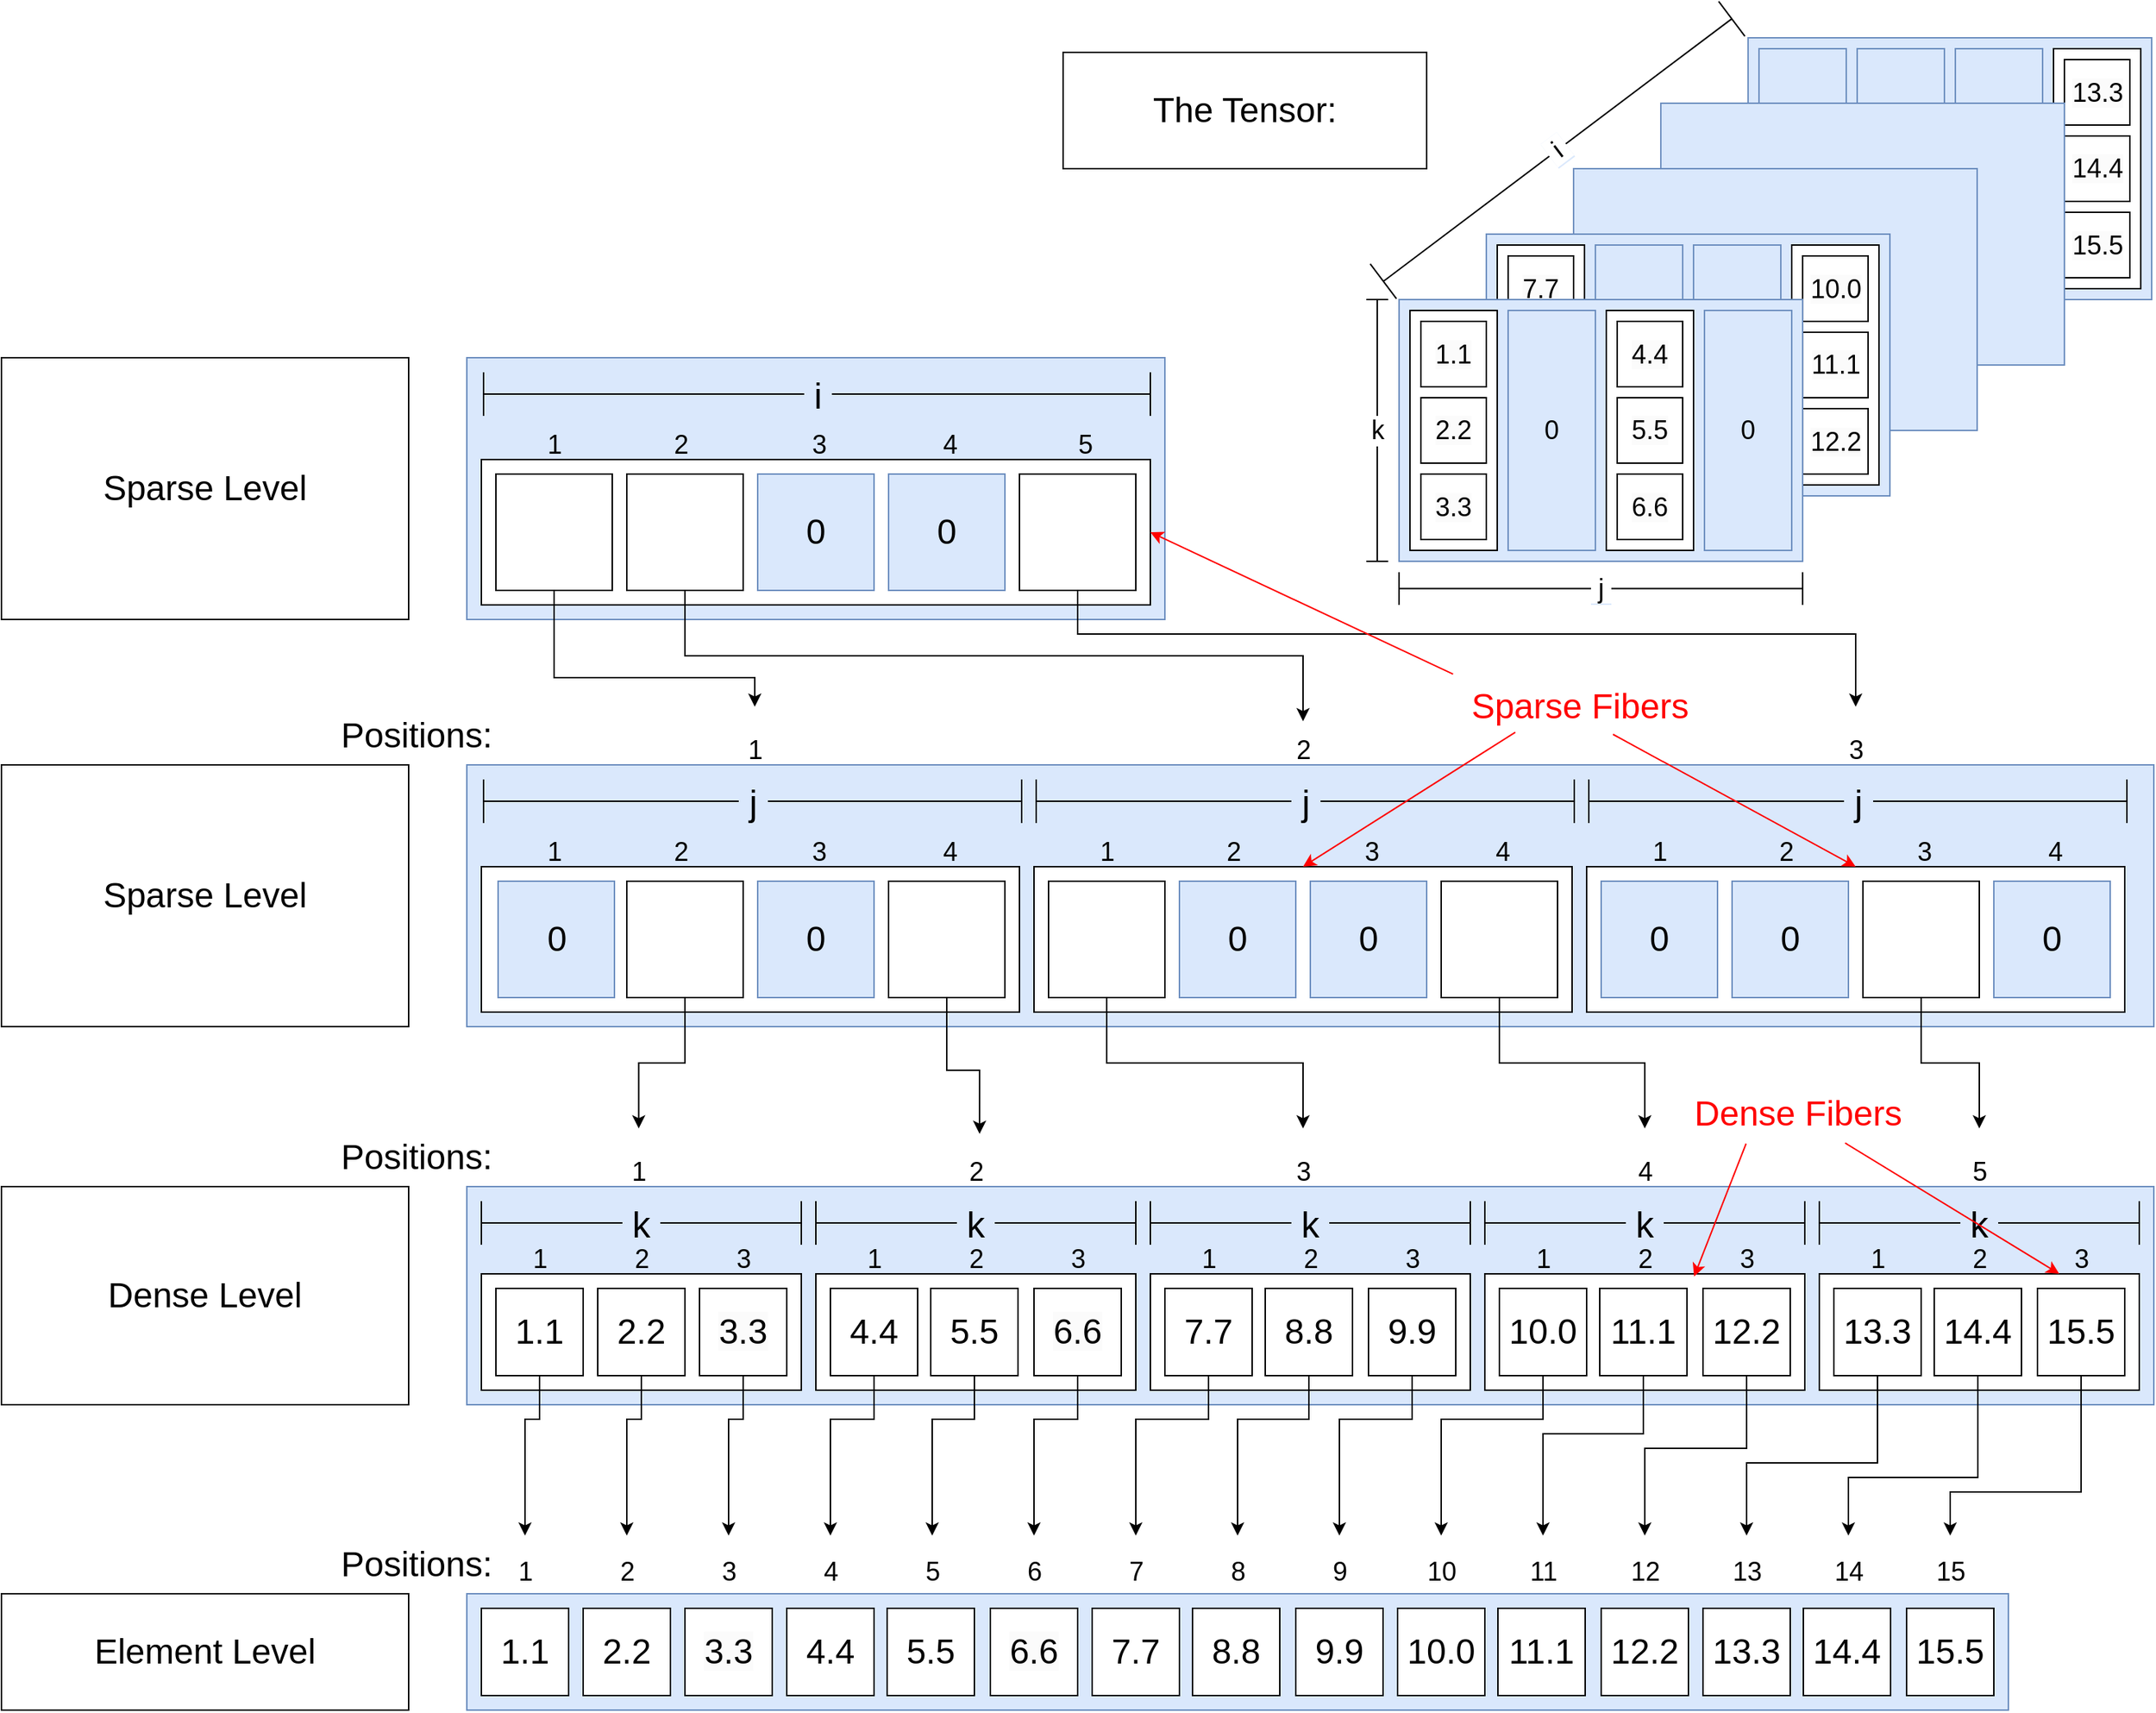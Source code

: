 <mxfile version="24.0.4" type="device" pages="4">
  <diagram name="Tensor FiberTree" id="dGir3j_XE4BajIroIbQb">
    <mxGraphModel dx="1434" dy="1757" grid="1" gridSize="10" guides="0" tooltips="1" connect="1" arrows="1" fold="1" page="1" pageScale="1" pageWidth="1100" pageHeight="850" math="0" shadow="0">
      <root>
        <mxCell id="rejoIrjV7qq8w0lhNhuF-0" />
        <mxCell id="rejoIrjV7qq8w0lhNhuF-1" parent="rejoIrjV7qq8w0lhNhuF-0" />
        <mxCell id="mfYFQkmdiGB7j5h1LvPK-116" value="" style="rounded=0;whiteSpace=wrap;html=1;fillColor=#dae8fc;strokeColor=#6c8ebf;fontSize=24;labelBackgroundColor=#dae8fc;" parent="rejoIrjV7qq8w0lhNhuF-1" vertex="1">
          <mxGeometry x="360" y="50" width="480" height="180" as="geometry" />
        </mxCell>
        <mxCell id="mfYFQkmdiGB7j5h1LvPK-79" value="" style="rounded=0;whiteSpace=wrap;html=1;fillColor=#dae8fc;strokeColor=#6c8ebf;fontSize=24;labelBackgroundColor=#dae8fc;" parent="rejoIrjV7qq8w0lhNhuF-1" vertex="1">
          <mxGeometry x="360" y="330" width="1160" height="180" as="geometry" />
        </mxCell>
        <mxCell id="mfYFQkmdiGB7j5h1LvPK-41" value="" style="rounded=0;whiteSpace=wrap;html=1;fillColor=#dae8fc;strokeColor=#6c8ebf;fontSize=24;labelBackgroundColor=#dae8fc;" parent="rejoIrjV7qq8w0lhNhuF-1" vertex="1">
          <mxGeometry x="360" y="900" width="1060" height="80" as="geometry" />
        </mxCell>
        <mxCell id="0q4akOGvsak3oRoGHmfl-1" value="" style="rounded=0;whiteSpace=wrap;html=1;fillColor=#dae8fc;strokeColor=#6c8ebf;fontSize=24;labelBackgroundColor=#dae8fc;" parent="rejoIrjV7qq8w0lhNhuF-1" vertex="1">
          <mxGeometry x="360" y="620" width="1160" height="150" as="geometry" />
        </mxCell>
        <mxCell id="rejoIrjV7qq8w0lhNhuF-3" value="" style="rounded=0;whiteSpace=wrap;html=1;fontSize=24;container=0;" parent="rejoIrjV7qq8w0lhNhuF-1" vertex="1">
          <mxGeometry x="370" y="400" width="370" height="100" as="geometry" />
        </mxCell>
        <mxCell id="lkhGQzZS0AMf5QW9-wwf-9" style="edgeStyle=orthogonalEdgeStyle;rounded=0;orthogonalLoop=1;jettySize=auto;html=1;exitX=0.5;exitY=1;exitDx=0;exitDy=0;" parent="rejoIrjV7qq8w0lhNhuF-1" source="rejoIrjV7qq8w0lhNhuF-5" target="lkhGQzZS0AMf5QW9-wwf-5" edge="1">
          <mxGeometry relative="1" as="geometry" />
        </mxCell>
        <mxCell id="rejoIrjV7qq8w0lhNhuF-5" value="" style="whiteSpace=wrap;html=1;aspect=fixed;fontSize=24;container=0;" parent="rejoIrjV7qq8w0lhNhuF-1" vertex="1">
          <mxGeometry x="470" y="410" width="80" height="80" as="geometry" />
        </mxCell>
        <mxCell id="rejoIrjV7qq8w0lhNhuF-11" value="" style="whiteSpace=wrap;html=1;aspect=fixed;fontSize=24;container=0;" parent="rejoIrjV7qq8w0lhNhuF-1" vertex="1">
          <mxGeometry x="650" y="410" width="80" height="80" as="geometry" />
        </mxCell>
        <mxCell id="rejoIrjV7qq8w0lhNhuF-12" value="Dense Level" style="whiteSpace=wrap;html=1;fontSize=24;container=0;" parent="rejoIrjV7qq8w0lhNhuF-1" vertex="1">
          <mxGeometry x="40" y="620" width="280" height="150" as="geometry" />
        </mxCell>
        <mxCell id="rejoIrjV7qq8w0lhNhuF-53" value="&amp;nbsp;j&amp;nbsp;" style="shape=crossbar;whiteSpace=wrap;html=1;rounded=1;labelBackgroundColor=#dae8fc;fontSize=25;container=0;" parent="rejoIrjV7qq8w0lhNhuF-1" vertex="1">
          <mxGeometry x="371.5" y="340" width="370" height="30" as="geometry" />
        </mxCell>
        <mxCell id="rejoIrjV7qq8w0lhNhuF-54" value="2" style="text;html=1;align=center;verticalAlign=middle;resizable=1;points=[];autosize=1;strokeColor=none;fillColor=none;fontSize=18;movable=1;rotatable=1;deletable=1;editable=1;locked=0;connectable=1;" parent="rejoIrjV7qq8w0lhNhuF-1" vertex="1">
          <mxGeometry x="481.5" y="370" width="50" height="40" as="geometry" />
        </mxCell>
        <mxCell id="rejoIrjV7qq8w0lhNhuF-55" value="1" style="text;html=1;align=center;verticalAlign=middle;resizable=1;points=[];autosize=1;strokeColor=none;fillColor=none;fontSize=18;movable=1;rotatable=1;deletable=1;editable=1;locked=0;connectable=1;" parent="rejoIrjV7qq8w0lhNhuF-1" vertex="1">
          <mxGeometry x="391.5" y="370" width="56.36" height="40" as="geometry" />
        </mxCell>
        <mxCell id="rejoIrjV7qq8w0lhNhuF-56" value="3" style="text;html=1;align=center;verticalAlign=middle;resizable=1;points=[];autosize=1;strokeColor=none;fillColor=none;fontSize=18;movable=1;rotatable=1;deletable=1;editable=1;locked=0;connectable=1;" parent="rejoIrjV7qq8w0lhNhuF-1" vertex="1">
          <mxGeometry x="571.5" y="370" width="60" height="40" as="geometry" />
        </mxCell>
        <mxCell id="rejoIrjV7qq8w0lhNhuF-57" value="4" style="text;html=1;align=center;verticalAlign=middle;resizable=1;points=[];autosize=1;strokeColor=none;fillColor=none;fontSize=18;movable=1;rotatable=1;deletable=1;editable=1;locked=0;connectable=1;" parent="rejoIrjV7qq8w0lhNhuF-1" vertex="1">
          <mxGeometry x="676.5" y="370" width="30" height="40" as="geometry" />
        </mxCell>
        <mxCell id="0q4akOGvsak3oRoGHmfl-2" value="0" style="whiteSpace=wrap;html=1;aspect=fixed;fontSize=24;fillColor=#dae8fc;strokeColor=#6c8ebf;" parent="rejoIrjV7qq8w0lhNhuF-1" vertex="1">
          <mxGeometry x="560" y="410" width="80" height="80" as="geometry" />
        </mxCell>
        <mxCell id="0q4akOGvsak3oRoGHmfl-3" value="0" style="whiteSpace=wrap;html=1;aspect=fixed;fontSize=24;fillColor=#dae8fc;strokeColor=#6c8ebf;" parent="rejoIrjV7qq8w0lhNhuF-1" vertex="1">
          <mxGeometry x="381.5" y="410" width="80" height="80" as="geometry" />
        </mxCell>
        <mxCell id="rejoIrjV7qq8w0lhNhuF-14" value="" style="rounded=0;whiteSpace=wrap;html=1;fontSize=24;" parent="rejoIrjV7qq8w0lhNhuF-1" vertex="1">
          <mxGeometry x="1060" y="680" width="220" height="80" as="geometry" />
        </mxCell>
        <mxCell id="mfYFQkmdiGB7j5h1LvPK-74" style="edgeStyle=orthogonalEdgeStyle;rounded=0;orthogonalLoop=1;jettySize=auto;html=1;exitX=0.5;exitY=1;exitDx=0;exitDy=0;" parent="rejoIrjV7qq8w0lhNhuF-1" source="rejoIrjV7qq8w0lhNhuF-15" target="mfYFQkmdiGB7j5h1LvPK-52" edge="1">
          <mxGeometry relative="1" as="geometry">
            <Array as="points">
              <mxPoint x="1169" y="790" />
              <mxPoint x="1100" y="790" />
            </Array>
          </mxGeometry>
        </mxCell>
        <mxCell id="rejoIrjV7qq8w0lhNhuF-15" value="11.1" style="whiteSpace=wrap;html=1;aspect=fixed;fontSize=24;" parent="rejoIrjV7qq8w0lhNhuF-1" vertex="1">
          <mxGeometry x="1139" y="690" width="60" height="60" as="geometry" />
        </mxCell>
        <mxCell id="mfYFQkmdiGB7j5h1LvPK-73" style="edgeStyle=orthogonalEdgeStyle;rounded=0;orthogonalLoop=1;jettySize=auto;html=1;exitX=0.5;exitY=1;exitDx=0;exitDy=0;" parent="rejoIrjV7qq8w0lhNhuF-1" source="rejoIrjV7qq8w0lhNhuF-16" target="mfYFQkmdiGB7j5h1LvPK-51" edge="1">
          <mxGeometry relative="1" as="geometry">
            <Array as="points">
              <mxPoint x="1100" y="780" />
              <mxPoint x="1030" y="780" />
            </Array>
          </mxGeometry>
        </mxCell>
        <mxCell id="rejoIrjV7qq8w0lhNhuF-16" value="10.0" style="whiteSpace=wrap;html=1;aspect=fixed;fontSize=24;" parent="rejoIrjV7qq8w0lhNhuF-1" vertex="1">
          <mxGeometry x="1070" y="690" width="60" height="60" as="geometry" />
        </mxCell>
        <mxCell id="mfYFQkmdiGB7j5h1LvPK-75" style="edgeStyle=orthogonalEdgeStyle;rounded=0;orthogonalLoop=1;jettySize=auto;html=1;exitX=0.5;exitY=1;exitDx=0;exitDy=0;" parent="rejoIrjV7qq8w0lhNhuF-1" source="rejoIrjV7qq8w0lhNhuF-17" target="mfYFQkmdiGB7j5h1LvPK-53" edge="1">
          <mxGeometry relative="1" as="geometry">
            <Array as="points">
              <mxPoint x="1240" y="800" />
              <mxPoint x="1170" y="800" />
            </Array>
          </mxGeometry>
        </mxCell>
        <mxCell id="rejoIrjV7qq8w0lhNhuF-17" value="12.2" style="whiteSpace=wrap;html=1;aspect=fixed;fontSize=24;" parent="rejoIrjV7qq8w0lhNhuF-1" vertex="1">
          <mxGeometry x="1210" y="690" width="60" height="60" as="geometry" />
        </mxCell>
        <mxCell id="rejoIrjV7qq8w0lhNhuF-19" value="" style="rounded=0;whiteSpace=wrap;html=1;fontSize=24;" parent="rejoIrjV7qq8w0lhNhuF-1" vertex="1">
          <mxGeometry x="830" y="680" width="220" height="80" as="geometry" />
        </mxCell>
        <mxCell id="mfYFQkmdiGB7j5h1LvPK-70" style="edgeStyle=orthogonalEdgeStyle;rounded=0;orthogonalLoop=1;jettySize=auto;html=1;exitX=0.5;exitY=1;exitDx=0;exitDy=0;" parent="rejoIrjV7qq8w0lhNhuF-1" source="rejoIrjV7qq8w0lhNhuF-20" target="mfYFQkmdiGB7j5h1LvPK-48" edge="1">
          <mxGeometry relative="1" as="geometry">
            <Array as="points">
              <mxPoint x="870" y="780" />
              <mxPoint x="820" y="780" />
            </Array>
          </mxGeometry>
        </mxCell>
        <mxCell id="rejoIrjV7qq8w0lhNhuF-20" value="7.7" style="whiteSpace=wrap;html=1;aspect=fixed;fontSize=24;" parent="rejoIrjV7qq8w0lhNhuF-1" vertex="1">
          <mxGeometry x="840" y="690" width="60" height="60" as="geometry" />
        </mxCell>
        <mxCell id="mfYFQkmdiGB7j5h1LvPK-71" style="edgeStyle=orthogonalEdgeStyle;rounded=0;orthogonalLoop=1;jettySize=auto;html=1;exitX=0.5;exitY=1;exitDx=0;exitDy=0;" parent="rejoIrjV7qq8w0lhNhuF-1" source="rejoIrjV7qq8w0lhNhuF-21" target="mfYFQkmdiGB7j5h1LvPK-49" edge="1">
          <mxGeometry relative="1" as="geometry">
            <Array as="points">
              <mxPoint x="939" y="780" />
              <mxPoint x="890" y="780" />
            </Array>
          </mxGeometry>
        </mxCell>
        <mxCell id="rejoIrjV7qq8w0lhNhuF-21" value="8.8" style="whiteSpace=wrap;html=1;aspect=fixed;fontSize=24;" parent="rejoIrjV7qq8w0lhNhuF-1" vertex="1">
          <mxGeometry x="909" y="690" width="60" height="60" as="geometry" />
        </mxCell>
        <mxCell id="mfYFQkmdiGB7j5h1LvPK-72" style="edgeStyle=orthogonalEdgeStyle;rounded=0;orthogonalLoop=1;jettySize=auto;html=1;exitX=0.5;exitY=1;exitDx=0;exitDy=0;" parent="rejoIrjV7qq8w0lhNhuF-1" source="rejoIrjV7qq8w0lhNhuF-22" target="mfYFQkmdiGB7j5h1LvPK-50" edge="1">
          <mxGeometry relative="1" as="geometry">
            <Array as="points">
              <mxPoint x="1010" y="780" />
              <mxPoint x="960" y="780" />
            </Array>
          </mxGeometry>
        </mxCell>
        <mxCell id="rejoIrjV7qq8w0lhNhuF-22" value="9.9" style="whiteSpace=wrap;html=1;aspect=fixed;fontSize=24;" parent="rejoIrjV7qq8w0lhNhuF-1" vertex="1">
          <mxGeometry x="980" y="690" width="60" height="60" as="geometry" />
        </mxCell>
        <mxCell id="rejoIrjV7qq8w0lhNhuF-24" value="" style="rounded=0;whiteSpace=wrap;html=1;fontSize=24;" parent="rejoIrjV7qq8w0lhNhuF-1" vertex="1">
          <mxGeometry x="600" y="680" width="220" height="80" as="geometry" />
        </mxCell>
        <mxCell id="mfYFQkmdiGB7j5h1LvPK-67" style="edgeStyle=orthogonalEdgeStyle;rounded=0;orthogonalLoop=1;jettySize=auto;html=1;exitX=0.5;exitY=1;exitDx=0;exitDy=0;" parent="rejoIrjV7qq8w0lhNhuF-1" source="rejoIrjV7qq8w0lhNhuF-25" target="mfYFQkmdiGB7j5h1LvPK-45" edge="1">
          <mxGeometry relative="1" as="geometry">
            <Array as="points">
              <mxPoint x="640" y="780" />
              <mxPoint x="610" y="780" />
            </Array>
          </mxGeometry>
        </mxCell>
        <mxCell id="rejoIrjV7qq8w0lhNhuF-25" value="4.4" style="whiteSpace=wrap;html=1;aspect=fixed;fontSize=24;labelBackgroundColor=none;" parent="rejoIrjV7qq8w0lhNhuF-1" vertex="1">
          <mxGeometry x="610" y="690" width="60" height="60" as="geometry" />
        </mxCell>
        <mxCell id="mfYFQkmdiGB7j5h1LvPK-68" style="edgeStyle=orthogonalEdgeStyle;rounded=0;orthogonalLoop=1;jettySize=auto;html=1;exitX=0.5;exitY=1;exitDx=0;exitDy=0;" parent="rejoIrjV7qq8w0lhNhuF-1" source="rejoIrjV7qq8w0lhNhuF-26" target="mfYFQkmdiGB7j5h1LvPK-46" edge="1">
          <mxGeometry relative="1" as="geometry">
            <Array as="points">
              <mxPoint x="709" y="780" />
              <mxPoint x="680" y="780" />
            </Array>
          </mxGeometry>
        </mxCell>
        <mxCell id="rejoIrjV7qq8w0lhNhuF-26" value="&lt;span style=&quot;color: rgb(0, 0, 0); font-family: Helvetica; font-size: 24px; font-style: normal; font-variant-ligatures: normal; font-variant-caps: normal; font-weight: 400; letter-spacing: normal; orphans: 2; text-align: center; text-indent: 0px; text-transform: none; widows: 2; word-spacing: 0px; -webkit-text-stroke-width: 0px; text-decoration-thickness: initial; text-decoration-style: initial; text-decoration-color: initial; float: none; display: inline !important;&quot;&gt;5.5&lt;/span&gt;" style="whiteSpace=wrap;html=1;aspect=fixed;fontSize=24;labelBackgroundColor=none;" parent="rejoIrjV7qq8w0lhNhuF-1" vertex="1">
          <mxGeometry x="679" y="690" width="60" height="60" as="geometry" />
        </mxCell>
        <mxCell id="mfYFQkmdiGB7j5h1LvPK-69" style="edgeStyle=orthogonalEdgeStyle;rounded=0;orthogonalLoop=1;jettySize=auto;html=1;exitX=0.5;exitY=1;exitDx=0;exitDy=0;" parent="rejoIrjV7qq8w0lhNhuF-1" source="rejoIrjV7qq8w0lhNhuF-27" target="mfYFQkmdiGB7j5h1LvPK-47" edge="1">
          <mxGeometry relative="1" as="geometry">
            <Array as="points">
              <mxPoint x="780" y="780" />
              <mxPoint x="750" y="780" />
            </Array>
          </mxGeometry>
        </mxCell>
        <mxCell id="rejoIrjV7qq8w0lhNhuF-27" value="&lt;span style=&quot;color: rgb(0, 0, 0); font-family: Helvetica; font-size: 24px; font-style: normal; font-variant-ligatures: normal; font-variant-caps: normal; font-weight: 400; letter-spacing: normal; orphans: 2; text-align: center; text-indent: 0px; text-transform: none; widows: 2; word-spacing: 0px; -webkit-text-stroke-width: 0px; background-color: rgb(251, 251, 251); text-decoration-thickness: initial; text-decoration-style: initial; text-decoration-color: initial; float: none; display: inline !important;&quot;&gt;6.6&lt;/span&gt;" style="whiteSpace=wrap;html=1;aspect=fixed;fontSize=24;" parent="rejoIrjV7qq8w0lhNhuF-1" vertex="1">
          <mxGeometry x="750" y="690" width="60" height="60" as="geometry" />
        </mxCell>
        <mxCell id="rejoIrjV7qq8w0lhNhuF-29" value="" style="rounded=0;whiteSpace=wrap;html=1;fontSize=24;" parent="rejoIrjV7qq8w0lhNhuF-1" vertex="1">
          <mxGeometry x="370" y="680" width="220" height="80" as="geometry" />
        </mxCell>
        <mxCell id="mfYFQkmdiGB7j5h1LvPK-65" style="edgeStyle=orthogonalEdgeStyle;rounded=0;orthogonalLoop=1;jettySize=auto;html=1;exitX=0.5;exitY=1;exitDx=0;exitDy=0;" parent="rejoIrjV7qq8w0lhNhuF-1" source="rejoIrjV7qq8w0lhNhuF-30" target="mfYFQkmdiGB7j5h1LvPK-43" edge="1">
          <mxGeometry relative="1" as="geometry">
            <Array as="points">
              <mxPoint x="480" y="780" />
              <mxPoint x="470" y="780" />
            </Array>
          </mxGeometry>
        </mxCell>
        <mxCell id="rejoIrjV7qq8w0lhNhuF-30" value="2.2" style="whiteSpace=wrap;html=1;aspect=fixed;fontSize=24;" parent="rejoIrjV7qq8w0lhNhuF-1" vertex="1">
          <mxGeometry x="450" y="690" width="60" height="60" as="geometry" />
        </mxCell>
        <mxCell id="mfYFQkmdiGB7j5h1LvPK-64" style="edgeStyle=orthogonalEdgeStyle;rounded=0;orthogonalLoop=1;jettySize=auto;html=1;exitX=0.5;exitY=1;exitDx=0;exitDy=0;" parent="rejoIrjV7qq8w0lhNhuF-1" source="rejoIrjV7qq8w0lhNhuF-31" target="mfYFQkmdiGB7j5h1LvPK-42" edge="1">
          <mxGeometry relative="1" as="geometry">
            <Array as="points">
              <mxPoint x="410" y="780" />
              <mxPoint x="400" y="780" />
            </Array>
          </mxGeometry>
        </mxCell>
        <mxCell id="rejoIrjV7qq8w0lhNhuF-31" value="1.1" style="whiteSpace=wrap;html=1;aspect=fixed;fontSize=24;" parent="rejoIrjV7qq8w0lhNhuF-1" vertex="1">
          <mxGeometry x="380" y="690" width="60" height="60" as="geometry" />
        </mxCell>
        <mxCell id="mfYFQkmdiGB7j5h1LvPK-66" style="edgeStyle=orthogonalEdgeStyle;rounded=0;orthogonalLoop=1;jettySize=auto;html=1;exitX=0.5;exitY=1;exitDx=0;exitDy=0;" parent="rejoIrjV7qq8w0lhNhuF-1" source="rejoIrjV7qq8w0lhNhuF-32" target="mfYFQkmdiGB7j5h1LvPK-44" edge="1">
          <mxGeometry relative="1" as="geometry">
            <Array as="points">
              <mxPoint x="550" y="780" />
              <mxPoint x="540" y="780" />
            </Array>
          </mxGeometry>
        </mxCell>
        <mxCell id="rejoIrjV7qq8w0lhNhuF-32" value="&lt;span style=&quot;color: rgb(0, 0, 0); font-family: Helvetica; font-size: 24px; font-style: normal; font-variant-ligatures: normal; font-variant-caps: normal; font-weight: 400; letter-spacing: normal; orphans: 2; text-align: center; text-indent: 0px; text-transform: none; widows: 2; word-spacing: 0px; -webkit-text-stroke-width: 0px; background-color: rgb(251, 251, 251); text-decoration-thickness: initial; text-decoration-style: initial; text-decoration-color: initial; float: none; display: inline !important;&quot;&gt;3.3&lt;/span&gt;" style="whiteSpace=wrap;html=1;aspect=fixed;fontSize=24;" parent="rejoIrjV7qq8w0lhNhuF-1" vertex="1">
          <mxGeometry x="520" y="690" width="60" height="60" as="geometry" />
        </mxCell>
        <mxCell id="lkhGQzZS0AMf5QW9-wwf-4" value="2" style="text;html=1;align=center;verticalAlign=middle;resizable=1;points=[];autosize=1;strokeColor=none;fillColor=none;fontSize=18;movable=1;rotatable=1;deletable=1;editable=1;locked=0;connectable=1;" parent="rejoIrjV7qq8w0lhNhuF-1" vertex="1">
          <mxGeometry x="695" y="590" width="30" height="40" as="geometry" />
        </mxCell>
        <mxCell id="lkhGQzZS0AMf5QW9-wwf-5" value="1" style="text;html=1;align=center;verticalAlign=middle;resizable=1;points=[];autosize=1;strokeColor=none;fillColor=none;fontSize=18;movable=1;rotatable=1;deletable=1;editable=1;locked=0;connectable=1;" parent="rejoIrjV7qq8w0lhNhuF-1" vertex="1">
          <mxGeometry x="450" y="580" width="56.36" height="60" as="geometry" />
        </mxCell>
        <mxCell id="lkhGQzZS0AMf5QW9-wwf-6" value="3" style="text;html=1;align=center;verticalAlign=middle;resizable=1;points=[];autosize=1;strokeColor=none;fillColor=none;fontSize=18;movable=1;rotatable=1;deletable=1;editable=1;locked=0;connectable=1;" parent="rejoIrjV7qq8w0lhNhuF-1" vertex="1">
          <mxGeometry x="900" y="580" width="70" height="60" as="geometry" />
        </mxCell>
        <mxCell id="lkhGQzZS0AMf5QW9-wwf-7" value="4" style="text;html=1;align=center;verticalAlign=middle;resizable=1;points=[];autosize=1;strokeColor=none;fillColor=none;fontSize=18;movable=1;rotatable=1;deletable=1;editable=1;locked=0;connectable=1;" parent="rejoIrjV7qq8w0lhNhuF-1" vertex="1">
          <mxGeometry x="1140" y="580" width="60" height="60" as="geometry" />
        </mxCell>
        <mxCell id="lkhGQzZS0AMf5QW9-wwf-10" style="edgeStyle=orthogonalEdgeStyle;rounded=0;orthogonalLoop=1;jettySize=auto;html=1;exitX=0.5;exitY=1;exitDx=0;exitDy=0;entryX=0.586;entryY=-0.157;entryDx=0;entryDy=0;entryPerimeter=0;" parent="rejoIrjV7qq8w0lhNhuF-1" source="rejoIrjV7qq8w0lhNhuF-11" target="lkhGQzZS0AMf5QW9-wwf-4" edge="1">
          <mxGeometry relative="1" as="geometry" />
        </mxCell>
        <mxCell id="lkhGQzZS0AMf5QW9-wwf-12" value="" style="rounded=0;whiteSpace=wrap;html=1;fontSize=24;container=0;" parent="rejoIrjV7qq8w0lhNhuF-1" vertex="1">
          <mxGeometry x="750" y="400" width="370" height="100" as="geometry" />
        </mxCell>
        <mxCell id="lkhGQzZS0AMf5QW9-wwf-22" style="edgeStyle=orthogonalEdgeStyle;rounded=0;orthogonalLoop=1;jettySize=auto;html=1;exitX=0.5;exitY=1;exitDx=0;exitDy=0;" parent="rejoIrjV7qq8w0lhNhuF-1" source="lkhGQzZS0AMf5QW9-wwf-13" target="lkhGQzZS0AMf5QW9-wwf-6" edge="1">
          <mxGeometry relative="1" as="geometry" />
        </mxCell>
        <mxCell id="lkhGQzZS0AMf5QW9-wwf-13" value="" style="whiteSpace=wrap;html=1;aspect=fixed;fontSize=24;container=0;" parent="rejoIrjV7qq8w0lhNhuF-1" vertex="1">
          <mxGeometry x="760" y="410" width="80" height="80" as="geometry" />
        </mxCell>
        <mxCell id="lkhGQzZS0AMf5QW9-wwf-14" value="" style="whiteSpace=wrap;html=1;aspect=fixed;fontSize=24;container=0;" parent="rejoIrjV7qq8w0lhNhuF-1" vertex="1">
          <mxGeometry x="1030" y="410" width="80" height="80" as="geometry" />
        </mxCell>
        <mxCell id="lkhGQzZS0AMf5QW9-wwf-15" value="&amp;nbsp;j&amp;nbsp;" style="shape=crossbar;whiteSpace=wrap;html=1;rounded=1;labelBackgroundColor=#dae8fc;fontSize=25;container=0;" parent="rejoIrjV7qq8w0lhNhuF-1" vertex="1">
          <mxGeometry x="751.5" y="340" width="370" height="30" as="geometry" />
        </mxCell>
        <mxCell id="lkhGQzZS0AMf5QW9-wwf-16" value="2" style="text;html=1;align=center;verticalAlign=middle;resizable=1;points=[];autosize=1;strokeColor=none;fillColor=none;fontSize=18;movable=1;rotatable=1;deletable=1;editable=1;locked=0;connectable=1;" parent="rejoIrjV7qq8w0lhNhuF-1" vertex="1">
          <mxGeometry x="861.5" y="370" width="50" height="40" as="geometry" />
        </mxCell>
        <mxCell id="lkhGQzZS0AMf5QW9-wwf-17" value="1" style="text;html=1;align=center;verticalAlign=middle;resizable=1;points=[];autosize=1;strokeColor=none;fillColor=none;fontSize=18;movable=1;rotatable=1;deletable=1;editable=1;locked=0;connectable=1;" parent="rejoIrjV7qq8w0lhNhuF-1" vertex="1">
          <mxGeometry x="771.5" y="370" width="56.36" height="40" as="geometry" />
        </mxCell>
        <mxCell id="lkhGQzZS0AMf5QW9-wwf-18" value="3" style="text;html=1;align=center;verticalAlign=middle;resizable=1;points=[];autosize=1;strokeColor=none;fillColor=none;fontSize=18;movable=1;rotatable=1;deletable=1;editable=1;locked=0;connectable=1;" parent="rejoIrjV7qq8w0lhNhuF-1" vertex="1">
          <mxGeometry x="951.5" y="370" width="60" height="40" as="geometry" />
        </mxCell>
        <mxCell id="lkhGQzZS0AMf5QW9-wwf-19" value="4" style="text;html=1;align=center;verticalAlign=middle;resizable=1;points=[];autosize=1;strokeColor=none;fillColor=none;fontSize=18;movable=1;rotatable=1;deletable=1;editable=1;locked=0;connectable=1;" parent="rejoIrjV7qq8w0lhNhuF-1" vertex="1">
          <mxGeometry x="1056.5" y="370" width="30" height="40" as="geometry" />
        </mxCell>
        <mxCell id="lkhGQzZS0AMf5QW9-wwf-20" value="0" style="whiteSpace=wrap;html=1;aspect=fixed;fontSize=24;fillColor=#dae8fc;strokeColor=#6c8ebf;" parent="rejoIrjV7qq8w0lhNhuF-1" vertex="1">
          <mxGeometry x="940" y="410" width="80" height="80" as="geometry" />
        </mxCell>
        <mxCell id="lkhGQzZS0AMf5QW9-wwf-21" value="0" style="whiteSpace=wrap;html=1;aspect=fixed;fontSize=24;fillColor=#dae8fc;strokeColor=#6c8ebf;" parent="rejoIrjV7qq8w0lhNhuF-1" vertex="1">
          <mxGeometry x="850" y="410" width="80" height="80" as="geometry" />
        </mxCell>
        <mxCell id="lkhGQzZS0AMf5QW9-wwf-23" style="edgeStyle=orthogonalEdgeStyle;rounded=0;orthogonalLoop=1;jettySize=auto;html=1;exitX=0.5;exitY=1;exitDx=0;exitDy=0;entryX=0.5;entryY=0;entryDx=0;entryDy=0;entryPerimeter=0;" parent="rejoIrjV7qq8w0lhNhuF-1" source="lkhGQzZS0AMf5QW9-wwf-14" target="lkhGQzZS0AMf5QW9-wwf-7" edge="1">
          <mxGeometry relative="1" as="geometry" />
        </mxCell>
        <mxCell id="0YQDP42LlHLJE5UTH5Np-0" value="" style="rounded=0;whiteSpace=wrap;html=1;fontSize=24;" parent="rejoIrjV7qq8w0lhNhuF-1" vertex="1">
          <mxGeometry x="1290" y="680" width="220" height="80" as="geometry" />
        </mxCell>
        <mxCell id="mfYFQkmdiGB7j5h1LvPK-77" style="edgeStyle=orthogonalEdgeStyle;rounded=0;orthogonalLoop=1;jettySize=auto;html=1;exitX=0.5;exitY=1;exitDx=0;exitDy=0;" parent="rejoIrjV7qq8w0lhNhuF-1" source="0YQDP42LlHLJE5UTH5Np-1" target="mfYFQkmdiGB7j5h1LvPK-55" edge="1">
          <mxGeometry relative="1" as="geometry">
            <Array as="points">
              <mxPoint x="1399" y="820" />
              <mxPoint x="1310" y="820" />
            </Array>
          </mxGeometry>
        </mxCell>
        <mxCell id="0YQDP42LlHLJE5UTH5Np-1" value="14.4" style="whiteSpace=wrap;html=1;aspect=fixed;fontSize=24;" parent="rejoIrjV7qq8w0lhNhuF-1" vertex="1">
          <mxGeometry x="1369" y="690" width="60" height="60" as="geometry" />
        </mxCell>
        <mxCell id="mfYFQkmdiGB7j5h1LvPK-76" style="edgeStyle=orthogonalEdgeStyle;rounded=0;orthogonalLoop=1;jettySize=auto;html=1;exitX=0.5;exitY=1;exitDx=0;exitDy=0;" parent="rejoIrjV7qq8w0lhNhuF-1" source="0YQDP42LlHLJE5UTH5Np-2" target="mfYFQkmdiGB7j5h1LvPK-54" edge="1">
          <mxGeometry relative="1" as="geometry">
            <Array as="points">
              <mxPoint x="1330" y="810" />
              <mxPoint x="1240" y="810" />
            </Array>
          </mxGeometry>
        </mxCell>
        <mxCell id="0YQDP42LlHLJE5UTH5Np-2" value="13.3" style="whiteSpace=wrap;html=1;aspect=fixed;fontSize=24;" parent="rejoIrjV7qq8w0lhNhuF-1" vertex="1">
          <mxGeometry x="1300" y="690" width="60" height="60" as="geometry" />
        </mxCell>
        <mxCell id="mfYFQkmdiGB7j5h1LvPK-78" style="edgeStyle=orthogonalEdgeStyle;rounded=0;orthogonalLoop=1;jettySize=auto;html=1;exitX=0.5;exitY=1;exitDx=0;exitDy=0;" parent="rejoIrjV7qq8w0lhNhuF-1" source="0YQDP42LlHLJE5UTH5Np-3" target="mfYFQkmdiGB7j5h1LvPK-56" edge="1">
          <mxGeometry relative="1" as="geometry">
            <Array as="points">
              <mxPoint x="1470" y="830" />
              <mxPoint x="1380" y="830" />
            </Array>
          </mxGeometry>
        </mxCell>
        <mxCell id="0YQDP42LlHLJE5UTH5Np-3" value="15.5" style="whiteSpace=wrap;html=1;aspect=fixed;fontSize=24;" parent="rejoIrjV7qq8w0lhNhuF-1" vertex="1">
          <mxGeometry x="1440" y="690" width="60" height="60" as="geometry" />
        </mxCell>
        <mxCell id="0YQDP42LlHLJE5UTH5Np-4" value="5" style="text;html=1;align=center;verticalAlign=middle;resizable=1;points=[];autosize=1;strokeColor=none;fillColor=none;fontSize=18;movable=1;rotatable=1;deletable=1;editable=1;locked=0;connectable=1;" parent="rejoIrjV7qq8w0lhNhuF-1" vertex="1">
          <mxGeometry x="1385" y="580" width="30" height="60" as="geometry" />
        </mxCell>
        <mxCell id="0YQDP42LlHLJE5UTH5Np-5" value="" style="rounded=0;whiteSpace=wrap;html=1;fontSize=24;container=0;" parent="rejoIrjV7qq8w0lhNhuF-1" vertex="1">
          <mxGeometry x="1130" y="400" width="370" height="100" as="geometry" />
        </mxCell>
        <mxCell id="0YQDP42LlHLJE5UTH5Np-16" style="edgeStyle=orthogonalEdgeStyle;rounded=0;orthogonalLoop=1;jettySize=auto;html=1;exitX=0.5;exitY=1;exitDx=0;exitDy=0;" parent="rejoIrjV7qq8w0lhNhuF-1" source="0YQDP42LlHLJE5UTH5Np-7" target="0YQDP42LlHLJE5UTH5Np-4" edge="1">
          <mxGeometry relative="1" as="geometry" />
        </mxCell>
        <mxCell id="0YQDP42LlHLJE5UTH5Np-7" value="" style="whiteSpace=wrap;html=1;aspect=fixed;fontSize=24;container=0;" parent="rejoIrjV7qq8w0lhNhuF-1" vertex="1">
          <mxGeometry x="1320" y="410" width="80" height="80" as="geometry" />
        </mxCell>
        <mxCell id="0YQDP42LlHLJE5UTH5Np-8" value="&amp;nbsp;j&amp;nbsp;" style="shape=crossbar;whiteSpace=wrap;html=1;rounded=1;labelBackgroundColor=#dae8fc;fontSize=25;container=0;" parent="rejoIrjV7qq8w0lhNhuF-1" vertex="1">
          <mxGeometry x="1131.5" y="340" width="370" height="30" as="geometry" />
        </mxCell>
        <mxCell id="0YQDP42LlHLJE5UTH5Np-9" value="2" style="text;html=1;align=center;verticalAlign=middle;resizable=1;points=[];autosize=1;strokeColor=none;fillColor=none;fontSize=18;movable=1;rotatable=1;deletable=1;editable=1;locked=0;connectable=1;" parent="rejoIrjV7qq8w0lhNhuF-1" vertex="1">
          <mxGeometry x="1241.5" y="370" width="50" height="40" as="geometry" />
        </mxCell>
        <mxCell id="0YQDP42LlHLJE5UTH5Np-10" value="1" style="text;html=1;align=center;verticalAlign=middle;resizable=1;points=[];autosize=1;strokeColor=none;fillColor=none;fontSize=18;movable=1;rotatable=1;deletable=1;editable=1;locked=0;connectable=1;" parent="rejoIrjV7qq8w0lhNhuF-1" vertex="1">
          <mxGeometry x="1151.5" y="370" width="56.36" height="40" as="geometry" />
        </mxCell>
        <mxCell id="0YQDP42LlHLJE5UTH5Np-11" value="3" style="text;html=1;align=center;verticalAlign=middle;resizable=1;points=[];autosize=1;strokeColor=none;fillColor=none;fontSize=18;movable=1;rotatable=1;deletable=1;editable=1;locked=0;connectable=1;" parent="rejoIrjV7qq8w0lhNhuF-1" vertex="1">
          <mxGeometry x="1331.5" y="370" width="60" height="40" as="geometry" />
        </mxCell>
        <mxCell id="0YQDP42LlHLJE5UTH5Np-12" value="4" style="text;html=1;align=center;verticalAlign=middle;resizable=1;points=[];autosize=1;strokeColor=none;fillColor=none;fontSize=18;movable=1;rotatable=1;deletable=1;editable=1;locked=0;connectable=1;" parent="rejoIrjV7qq8w0lhNhuF-1" vertex="1">
          <mxGeometry x="1436.5" y="370" width="30" height="40" as="geometry" />
        </mxCell>
        <mxCell id="0YQDP42LlHLJE5UTH5Np-13" value="0" style="whiteSpace=wrap;html=1;aspect=fixed;fontSize=24;fillColor=#dae8fc;strokeColor=#6c8ebf;" parent="rejoIrjV7qq8w0lhNhuF-1" vertex="1">
          <mxGeometry x="1230" y="410" width="80" height="80" as="geometry" />
        </mxCell>
        <mxCell id="0YQDP42LlHLJE5UTH5Np-14" value="0" style="whiteSpace=wrap;html=1;aspect=fixed;fontSize=24;fillColor=#dae8fc;strokeColor=#6c8ebf;" parent="rejoIrjV7qq8w0lhNhuF-1" vertex="1">
          <mxGeometry x="1140" y="410" width="80" height="80" as="geometry" />
        </mxCell>
        <mxCell id="0YQDP42LlHLJE5UTH5Np-15" value="0" style="whiteSpace=wrap;html=1;aspect=fixed;fontSize=24;fillColor=#dae8fc;strokeColor=#6c8ebf;" parent="rejoIrjV7qq8w0lhNhuF-1" vertex="1">
          <mxGeometry x="1410" y="410" width="80" height="80" as="geometry" />
        </mxCell>
        <mxCell id="mfYFQkmdiGB7j5h1LvPK-5" value="" style="group" parent="rejoIrjV7qq8w0lhNhuF-1" vertex="1" connectable="0">
          <mxGeometry x="370" y="630" width="220" height="60" as="geometry" />
        </mxCell>
        <mxCell id="mfYFQkmdiGB7j5h1LvPK-1" value="&amp;nbsp;k&amp;nbsp;" style="shape=crossbar;whiteSpace=wrap;html=1;rounded=1;labelBackgroundColor=#dae8fc;fontSize=25;container=0;" parent="mfYFQkmdiGB7j5h1LvPK-5" vertex="1">
          <mxGeometry width="220" height="30" as="geometry" />
        </mxCell>
        <mxCell id="mfYFQkmdiGB7j5h1LvPK-2" value="2" style="text;html=1;align=center;verticalAlign=middle;resizable=1;points=[];autosize=1;strokeColor=none;fillColor=none;fontSize=18;movable=1;rotatable=1;deletable=1;editable=1;locked=0;connectable=1;" parent="mfYFQkmdiGB7j5h1LvPK-5" vertex="1">
          <mxGeometry x="95" y="20" width="30" height="40" as="geometry" />
        </mxCell>
        <mxCell id="mfYFQkmdiGB7j5h1LvPK-3" value="1" style="text;html=1;align=center;verticalAlign=middle;resizable=1;points=[];autosize=1;strokeColor=none;fillColor=none;fontSize=18;movable=1;rotatable=1;deletable=1;editable=1;locked=0;connectable=1;" parent="mfYFQkmdiGB7j5h1LvPK-5" vertex="1">
          <mxGeometry x="20" y="25" width="40" height="30" as="geometry" />
        </mxCell>
        <mxCell id="mfYFQkmdiGB7j5h1LvPK-4" value="3" style="text;html=1;align=center;verticalAlign=middle;resizable=1;points=[];autosize=1;strokeColor=none;fillColor=none;fontSize=18;movable=1;rotatable=1;deletable=1;editable=1;locked=0;connectable=1;" parent="mfYFQkmdiGB7j5h1LvPK-5" vertex="1">
          <mxGeometry x="165" y="20" width="30" height="40" as="geometry" />
        </mxCell>
        <mxCell id="mfYFQkmdiGB7j5h1LvPK-6" value="" style="group" parent="rejoIrjV7qq8w0lhNhuF-1" vertex="1" connectable="0">
          <mxGeometry x="600" y="630" width="220" height="60" as="geometry" />
        </mxCell>
        <mxCell id="mfYFQkmdiGB7j5h1LvPK-7" value="&amp;nbsp;k&amp;nbsp;" style="shape=crossbar;whiteSpace=wrap;html=1;rounded=1;labelBackgroundColor=#dae8fc;fontSize=25;container=0;" parent="mfYFQkmdiGB7j5h1LvPK-6" vertex="1">
          <mxGeometry width="220" height="30" as="geometry" />
        </mxCell>
        <mxCell id="mfYFQkmdiGB7j5h1LvPK-8" value="2" style="text;html=1;align=center;verticalAlign=middle;resizable=1;points=[];autosize=1;strokeColor=none;fillColor=none;fontSize=18;movable=1;rotatable=1;deletable=1;editable=1;locked=0;connectable=1;" parent="mfYFQkmdiGB7j5h1LvPK-6" vertex="1">
          <mxGeometry x="95" y="20" width="30" height="40" as="geometry" />
        </mxCell>
        <mxCell id="mfYFQkmdiGB7j5h1LvPK-9" value="1" style="text;html=1;align=center;verticalAlign=middle;resizable=1;points=[];autosize=1;strokeColor=none;fillColor=none;fontSize=18;movable=1;rotatable=1;deletable=1;editable=1;locked=0;connectable=1;" parent="mfYFQkmdiGB7j5h1LvPK-6" vertex="1">
          <mxGeometry x="20" y="25" width="40" height="30" as="geometry" />
        </mxCell>
        <mxCell id="mfYFQkmdiGB7j5h1LvPK-10" value="3" style="text;html=1;align=center;verticalAlign=middle;resizable=1;points=[];autosize=1;strokeColor=none;fillColor=none;fontSize=18;movable=1;rotatable=1;deletable=1;editable=1;locked=0;connectable=1;" parent="mfYFQkmdiGB7j5h1LvPK-6" vertex="1">
          <mxGeometry x="165" y="20" width="30" height="40" as="geometry" />
        </mxCell>
        <mxCell id="mfYFQkmdiGB7j5h1LvPK-11" value="" style="group" parent="rejoIrjV7qq8w0lhNhuF-1" vertex="1" connectable="0">
          <mxGeometry x="830" y="630" width="220" height="60" as="geometry" />
        </mxCell>
        <mxCell id="mfYFQkmdiGB7j5h1LvPK-12" value="&amp;nbsp;k&amp;nbsp;" style="shape=crossbar;whiteSpace=wrap;html=1;rounded=1;labelBackgroundColor=#dae8fc;fontSize=25;container=0;" parent="mfYFQkmdiGB7j5h1LvPK-11" vertex="1">
          <mxGeometry width="220" height="30" as="geometry" />
        </mxCell>
        <mxCell id="mfYFQkmdiGB7j5h1LvPK-13" value="2" style="text;html=1;align=center;verticalAlign=middle;resizable=1;points=[];autosize=1;strokeColor=none;fillColor=none;fontSize=18;movable=1;rotatable=1;deletable=1;editable=1;locked=0;connectable=1;" parent="mfYFQkmdiGB7j5h1LvPK-11" vertex="1">
          <mxGeometry x="95" y="20" width="30" height="40" as="geometry" />
        </mxCell>
        <mxCell id="mfYFQkmdiGB7j5h1LvPK-14" value="1" style="text;html=1;align=center;verticalAlign=middle;resizable=1;points=[];autosize=1;strokeColor=none;fillColor=none;fontSize=18;movable=1;rotatable=1;deletable=1;editable=1;locked=0;connectable=1;" parent="mfYFQkmdiGB7j5h1LvPK-11" vertex="1">
          <mxGeometry x="20" y="25" width="40" height="30" as="geometry" />
        </mxCell>
        <mxCell id="mfYFQkmdiGB7j5h1LvPK-15" value="3" style="text;html=1;align=center;verticalAlign=middle;resizable=1;points=[];autosize=1;strokeColor=none;fillColor=none;fontSize=18;movable=1;rotatable=1;deletable=1;editable=1;locked=0;connectable=1;" parent="mfYFQkmdiGB7j5h1LvPK-11" vertex="1">
          <mxGeometry x="165" y="20" width="30" height="40" as="geometry" />
        </mxCell>
        <mxCell id="mfYFQkmdiGB7j5h1LvPK-16" value="" style="group;fontStyle=1" parent="rejoIrjV7qq8w0lhNhuF-1" vertex="1" connectable="0">
          <mxGeometry x="1290" y="630" width="220" height="60" as="geometry" />
        </mxCell>
        <mxCell id="mfYFQkmdiGB7j5h1LvPK-17" value="&amp;nbsp;k&amp;nbsp;" style="shape=crossbar;whiteSpace=wrap;html=1;rounded=1;labelBackgroundColor=#dae8fc;fontSize=25;container=0;" parent="mfYFQkmdiGB7j5h1LvPK-16" vertex="1">
          <mxGeometry width="220" height="30" as="geometry" />
        </mxCell>
        <mxCell id="mfYFQkmdiGB7j5h1LvPK-18" value="2" style="text;html=1;align=center;verticalAlign=middle;resizable=1;points=[];autosize=1;strokeColor=none;fillColor=none;fontSize=18;movable=1;rotatable=1;deletable=1;editable=1;locked=0;connectable=1;" parent="mfYFQkmdiGB7j5h1LvPK-16" vertex="1">
          <mxGeometry x="95" y="20" width="30" height="40" as="geometry" />
        </mxCell>
        <mxCell id="mfYFQkmdiGB7j5h1LvPK-19" value="1" style="text;html=1;align=center;verticalAlign=middle;resizable=1;points=[];autosize=1;strokeColor=none;fillColor=none;fontSize=18;movable=1;rotatable=1;deletable=1;editable=1;locked=0;connectable=1;" parent="mfYFQkmdiGB7j5h1LvPK-16" vertex="1">
          <mxGeometry x="20" y="25" width="40" height="30" as="geometry" />
        </mxCell>
        <mxCell id="mfYFQkmdiGB7j5h1LvPK-20" value="3" style="text;html=1;align=center;verticalAlign=middle;resizable=1;points=[];autosize=1;strokeColor=none;fillColor=none;fontSize=18;movable=1;rotatable=1;deletable=1;editable=1;locked=0;connectable=1;" parent="mfYFQkmdiGB7j5h1LvPK-16" vertex="1">
          <mxGeometry x="165" y="20" width="30" height="40" as="geometry" />
        </mxCell>
        <mxCell id="mfYFQkmdiGB7j5h1LvPK-21" value="" style="group;fontStyle=1" parent="rejoIrjV7qq8w0lhNhuF-1" vertex="1" connectable="0">
          <mxGeometry x="1060" y="630" width="220" height="60" as="geometry" />
        </mxCell>
        <mxCell id="mfYFQkmdiGB7j5h1LvPK-22" value="&amp;nbsp;k&amp;nbsp;" style="shape=crossbar;whiteSpace=wrap;html=1;rounded=1;labelBackgroundColor=#dae8fc;fontSize=25;container=0;" parent="mfYFQkmdiGB7j5h1LvPK-21" vertex="1">
          <mxGeometry width="220" height="30" as="geometry" />
        </mxCell>
        <mxCell id="mfYFQkmdiGB7j5h1LvPK-23" value="2" style="text;html=1;align=center;verticalAlign=middle;resizable=1;points=[];autosize=1;strokeColor=none;fillColor=none;fontSize=18;movable=1;rotatable=1;deletable=1;editable=1;locked=0;connectable=1;" parent="mfYFQkmdiGB7j5h1LvPK-21" vertex="1">
          <mxGeometry x="95" y="20" width="30" height="40" as="geometry" />
        </mxCell>
        <mxCell id="mfYFQkmdiGB7j5h1LvPK-24" value="1" style="text;html=1;align=center;verticalAlign=middle;resizable=1;points=[];autosize=1;strokeColor=none;fillColor=none;fontSize=18;movable=1;rotatable=1;deletable=1;editable=1;locked=0;connectable=1;" parent="mfYFQkmdiGB7j5h1LvPK-21" vertex="1">
          <mxGeometry x="20" y="25" width="40" height="30" as="geometry" />
        </mxCell>
        <mxCell id="mfYFQkmdiGB7j5h1LvPK-25" value="3" style="text;html=1;align=center;verticalAlign=middle;resizable=1;points=[];autosize=1;strokeColor=none;fillColor=none;fontSize=18;movable=1;rotatable=1;deletable=1;editable=1;locked=0;connectable=1;" parent="mfYFQkmdiGB7j5h1LvPK-21" vertex="1">
          <mxGeometry x="165" y="20" width="30" height="40" as="geometry" />
        </mxCell>
        <mxCell id="mfYFQkmdiGB7j5h1LvPK-26" value="11.1" style="whiteSpace=wrap;html=1;aspect=fixed;fontSize=24;" parent="rejoIrjV7qq8w0lhNhuF-1" vertex="1">
          <mxGeometry x="1069" y="910" width="60" height="60" as="geometry" />
        </mxCell>
        <mxCell id="mfYFQkmdiGB7j5h1LvPK-27" value="10.0" style="whiteSpace=wrap;html=1;aspect=fixed;fontSize=24;" parent="rejoIrjV7qq8w0lhNhuF-1" vertex="1">
          <mxGeometry x="1000" y="910" width="60" height="60" as="geometry" />
        </mxCell>
        <mxCell id="mfYFQkmdiGB7j5h1LvPK-28" value="12.2" style="whiteSpace=wrap;html=1;aspect=fixed;fontSize=24;" parent="rejoIrjV7qq8w0lhNhuF-1" vertex="1">
          <mxGeometry x="1140" y="910" width="60" height="60" as="geometry" />
        </mxCell>
        <mxCell id="mfYFQkmdiGB7j5h1LvPK-29" value="7.7" style="whiteSpace=wrap;html=1;aspect=fixed;fontSize=24;" parent="rejoIrjV7qq8w0lhNhuF-1" vertex="1">
          <mxGeometry x="790" y="910" width="60" height="60" as="geometry" />
        </mxCell>
        <mxCell id="mfYFQkmdiGB7j5h1LvPK-30" value="8.8" style="whiteSpace=wrap;html=1;aspect=fixed;fontSize=24;" parent="rejoIrjV7qq8w0lhNhuF-1" vertex="1">
          <mxGeometry x="859" y="910" width="60" height="60" as="geometry" />
        </mxCell>
        <mxCell id="mfYFQkmdiGB7j5h1LvPK-31" value="9.9" style="whiteSpace=wrap;html=1;aspect=fixed;fontSize=24;" parent="rejoIrjV7qq8w0lhNhuF-1" vertex="1">
          <mxGeometry x="930" y="910" width="60" height="60" as="geometry" />
        </mxCell>
        <mxCell id="mfYFQkmdiGB7j5h1LvPK-32" value="4.4" style="whiteSpace=wrap;html=1;aspect=fixed;fontSize=24;labelBackgroundColor=none;" parent="rejoIrjV7qq8w0lhNhuF-1" vertex="1">
          <mxGeometry x="580" y="910" width="60" height="60" as="geometry" />
        </mxCell>
        <mxCell id="mfYFQkmdiGB7j5h1LvPK-33" value="&lt;span style=&quot;color: rgb(0, 0, 0); font-family: Helvetica; font-size: 24px; font-style: normal; font-variant-ligatures: normal; font-variant-caps: normal; font-weight: 400; letter-spacing: normal; orphans: 2; text-align: center; text-indent: 0px; text-transform: none; widows: 2; word-spacing: 0px; -webkit-text-stroke-width: 0px; text-decoration-thickness: initial; text-decoration-style: initial; text-decoration-color: initial; float: none; display: inline !important;&quot;&gt;5.5&lt;/span&gt;" style="whiteSpace=wrap;html=1;aspect=fixed;fontSize=24;labelBackgroundColor=none;" parent="rejoIrjV7qq8w0lhNhuF-1" vertex="1">
          <mxGeometry x="649" y="910" width="60" height="60" as="geometry" />
        </mxCell>
        <mxCell id="mfYFQkmdiGB7j5h1LvPK-34" value="&lt;span style=&quot;color: rgb(0, 0, 0); font-family: Helvetica; font-size: 24px; font-style: normal; font-variant-ligatures: normal; font-variant-caps: normal; font-weight: 400; letter-spacing: normal; orphans: 2; text-align: center; text-indent: 0px; text-transform: none; widows: 2; word-spacing: 0px; -webkit-text-stroke-width: 0px; background-color: rgb(251, 251, 251); text-decoration-thickness: initial; text-decoration-style: initial; text-decoration-color: initial; float: none; display: inline !important;&quot;&gt;6.6&lt;/span&gt;" style="whiteSpace=wrap;html=1;aspect=fixed;fontSize=24;" parent="rejoIrjV7qq8w0lhNhuF-1" vertex="1">
          <mxGeometry x="720" y="910" width="60" height="60" as="geometry" />
        </mxCell>
        <mxCell id="mfYFQkmdiGB7j5h1LvPK-35" value="2.2" style="whiteSpace=wrap;html=1;aspect=fixed;fontSize=24;" parent="rejoIrjV7qq8w0lhNhuF-1" vertex="1">
          <mxGeometry x="440" y="910" width="60" height="60" as="geometry" />
        </mxCell>
        <mxCell id="mfYFQkmdiGB7j5h1LvPK-36" value="1.1" style="whiteSpace=wrap;html=1;aspect=fixed;fontSize=24;" parent="rejoIrjV7qq8w0lhNhuF-1" vertex="1">
          <mxGeometry x="370" y="910" width="60" height="60" as="geometry" />
        </mxCell>
        <mxCell id="mfYFQkmdiGB7j5h1LvPK-37" value="&lt;span style=&quot;color: rgb(0, 0, 0); font-family: Helvetica; font-size: 24px; font-style: normal; font-variant-ligatures: normal; font-variant-caps: normal; font-weight: 400; letter-spacing: normal; orphans: 2; text-align: center; text-indent: 0px; text-transform: none; widows: 2; word-spacing: 0px; -webkit-text-stroke-width: 0px; background-color: rgb(251, 251, 251); text-decoration-thickness: initial; text-decoration-style: initial; text-decoration-color: initial; float: none; display: inline !important;&quot;&gt;3.3&lt;/span&gt;" style="whiteSpace=wrap;html=1;aspect=fixed;fontSize=24;" parent="rejoIrjV7qq8w0lhNhuF-1" vertex="1">
          <mxGeometry x="510" y="910" width="60" height="60" as="geometry" />
        </mxCell>
        <mxCell id="mfYFQkmdiGB7j5h1LvPK-38" value="14.4" style="whiteSpace=wrap;html=1;aspect=fixed;fontSize=24;" parent="rejoIrjV7qq8w0lhNhuF-1" vertex="1">
          <mxGeometry x="1279" y="910" width="60" height="60" as="geometry" />
        </mxCell>
        <mxCell id="mfYFQkmdiGB7j5h1LvPK-39" value="13.3" style="whiteSpace=wrap;html=1;aspect=fixed;fontSize=24;" parent="rejoIrjV7qq8w0lhNhuF-1" vertex="1">
          <mxGeometry x="1210" y="910" width="60" height="60" as="geometry" />
        </mxCell>
        <mxCell id="mfYFQkmdiGB7j5h1LvPK-40" value="15.5" style="whiteSpace=wrap;html=1;aspect=fixed;fontSize=24;" parent="rejoIrjV7qq8w0lhNhuF-1" vertex="1">
          <mxGeometry x="1350" y="910" width="60" height="60" as="geometry" />
        </mxCell>
        <mxCell id="mfYFQkmdiGB7j5h1LvPK-42" value="1" style="text;html=1;align=center;verticalAlign=middle;resizable=1;points=[];autosize=1;strokeColor=none;fillColor=none;fontSize=18;movable=1;rotatable=1;deletable=1;editable=1;locked=0;connectable=1;" parent="rejoIrjV7qq8w0lhNhuF-1" vertex="1">
          <mxGeometry x="370" y="860" width="60" height="50" as="geometry" />
        </mxCell>
        <mxCell id="mfYFQkmdiGB7j5h1LvPK-43" value="2" style="text;html=1;align=center;verticalAlign=middle;resizable=1;points=[];autosize=1;strokeColor=none;fillColor=none;fontSize=18;movable=1;rotatable=1;deletable=1;editable=1;locked=0;connectable=1;" parent="rejoIrjV7qq8w0lhNhuF-1" vertex="1">
          <mxGeometry x="455" y="860" width="30" height="50" as="geometry" />
        </mxCell>
        <mxCell id="mfYFQkmdiGB7j5h1LvPK-44" value="3" style="text;html=1;align=center;verticalAlign=middle;resizable=1;points=[];autosize=1;strokeColor=none;fillColor=none;fontSize=18;movable=1;rotatable=1;deletable=1;editable=1;locked=0;connectable=1;" parent="rejoIrjV7qq8w0lhNhuF-1" vertex="1">
          <mxGeometry x="525" y="860" width="30" height="50" as="geometry" />
        </mxCell>
        <mxCell id="mfYFQkmdiGB7j5h1LvPK-45" value="4" style="text;html=1;align=center;verticalAlign=middle;resizable=1;points=[];autosize=1;strokeColor=none;fillColor=none;fontSize=18;movable=1;rotatable=1;deletable=1;editable=1;locked=0;connectable=1;" parent="rejoIrjV7qq8w0lhNhuF-1" vertex="1">
          <mxGeometry x="595" y="860" width="30" height="50" as="geometry" />
        </mxCell>
        <mxCell id="mfYFQkmdiGB7j5h1LvPK-46" value="5" style="text;html=1;align=center;verticalAlign=middle;resizable=1;points=[];autosize=1;strokeColor=none;fillColor=none;fontSize=18;movable=1;rotatable=1;deletable=1;editable=1;locked=0;connectable=1;" parent="rejoIrjV7qq8w0lhNhuF-1" vertex="1">
          <mxGeometry x="665" y="860" width="30" height="50" as="geometry" />
        </mxCell>
        <mxCell id="mfYFQkmdiGB7j5h1LvPK-47" value="6" style="text;html=1;align=center;verticalAlign=middle;resizable=1;points=[];autosize=1;strokeColor=none;fillColor=none;fontSize=18;movable=1;rotatable=1;deletable=1;editable=1;locked=0;connectable=1;" parent="rejoIrjV7qq8w0lhNhuF-1" vertex="1">
          <mxGeometry x="735" y="860" width="30" height="50" as="geometry" />
        </mxCell>
        <mxCell id="mfYFQkmdiGB7j5h1LvPK-48" value="7" style="text;html=1;align=center;verticalAlign=middle;resizable=1;points=[];autosize=1;strokeColor=none;fillColor=none;fontSize=18;movable=1;rotatable=1;deletable=1;editable=1;locked=0;connectable=1;" parent="rejoIrjV7qq8w0lhNhuF-1" vertex="1">
          <mxGeometry x="805" y="860" width="30" height="50" as="geometry" />
        </mxCell>
        <mxCell id="mfYFQkmdiGB7j5h1LvPK-49" value="8" style="text;html=1;align=center;verticalAlign=middle;resizable=1;points=[];autosize=1;strokeColor=none;fillColor=none;fontSize=18;movable=1;rotatable=1;deletable=1;editable=1;locked=0;connectable=1;" parent="rejoIrjV7qq8w0lhNhuF-1" vertex="1">
          <mxGeometry x="875" y="860" width="30" height="50" as="geometry" />
        </mxCell>
        <mxCell id="mfYFQkmdiGB7j5h1LvPK-50" value="9" style="text;html=1;align=center;verticalAlign=middle;resizable=1;points=[];autosize=1;strokeColor=none;fillColor=none;fontSize=18;movable=1;rotatable=1;deletable=1;editable=1;locked=0;connectable=1;" parent="rejoIrjV7qq8w0lhNhuF-1" vertex="1">
          <mxGeometry x="945" y="860" width="30" height="50" as="geometry" />
        </mxCell>
        <mxCell id="mfYFQkmdiGB7j5h1LvPK-51" value="10" style="text;html=1;align=center;verticalAlign=middle;resizable=1;points=[];autosize=1;strokeColor=none;fillColor=none;fontSize=18;movable=1;rotatable=1;deletable=1;editable=1;locked=0;connectable=1;" parent="rejoIrjV7qq8w0lhNhuF-1" vertex="1">
          <mxGeometry x="1010" y="860" width="40" height="50" as="geometry" />
        </mxCell>
        <mxCell id="mfYFQkmdiGB7j5h1LvPK-52" value="11" style="text;html=1;align=center;verticalAlign=middle;resizable=1;points=[];autosize=1;strokeColor=none;fillColor=none;fontSize=18;movable=1;rotatable=1;deletable=1;editable=1;locked=0;connectable=1;" parent="rejoIrjV7qq8w0lhNhuF-1" vertex="1">
          <mxGeometry x="1080" y="860" width="40" height="50" as="geometry" />
        </mxCell>
        <mxCell id="mfYFQkmdiGB7j5h1LvPK-53" value="12" style="text;html=1;align=center;verticalAlign=middle;resizable=1;points=[];autosize=1;strokeColor=none;fillColor=none;fontSize=18;movable=1;rotatable=1;deletable=1;editable=1;locked=0;connectable=1;" parent="rejoIrjV7qq8w0lhNhuF-1" vertex="1">
          <mxGeometry x="1150" y="860" width="40" height="50" as="geometry" />
        </mxCell>
        <mxCell id="mfYFQkmdiGB7j5h1LvPK-54" value="13" style="text;html=1;align=center;verticalAlign=middle;resizable=1;points=[];autosize=1;strokeColor=none;fillColor=none;fontSize=18;movable=1;rotatable=1;deletable=1;editable=1;locked=0;connectable=1;" parent="rejoIrjV7qq8w0lhNhuF-1" vertex="1">
          <mxGeometry x="1220" y="860" width="40" height="50" as="geometry" />
        </mxCell>
        <mxCell id="mfYFQkmdiGB7j5h1LvPK-55" value="14" style="text;html=1;align=center;verticalAlign=middle;resizable=1;points=[];autosize=1;strokeColor=none;fillColor=none;fontSize=18;movable=1;rotatable=1;deletable=1;editable=1;locked=0;connectable=1;" parent="rejoIrjV7qq8w0lhNhuF-1" vertex="1">
          <mxGeometry x="1290" y="860" width="40" height="50" as="geometry" />
        </mxCell>
        <mxCell id="mfYFQkmdiGB7j5h1LvPK-56" value="15" style="text;html=1;align=center;verticalAlign=middle;resizable=1;points=[];autosize=1;strokeColor=none;fillColor=none;fontSize=18;movable=1;rotatable=1;deletable=1;editable=1;locked=0;connectable=1;" parent="rejoIrjV7qq8w0lhNhuF-1" vertex="1">
          <mxGeometry x="1360" y="860" width="40" height="50" as="geometry" />
        </mxCell>
        <mxCell id="mfYFQkmdiGB7j5h1LvPK-91" value="2" style="text;html=1;align=center;verticalAlign=middle;resizable=1;points=[];autosize=1;strokeColor=none;fillColor=none;fontSize=18;movable=1;rotatable=1;deletable=1;editable=1;locked=0;connectable=1;" parent="rejoIrjV7qq8w0lhNhuF-1" vertex="1">
          <mxGeometry x="920" y="300" width="30" height="40" as="geometry" />
        </mxCell>
        <mxCell id="mfYFQkmdiGB7j5h1LvPK-92" value="1" style="text;html=1;align=center;verticalAlign=middle;resizable=1;points=[];autosize=1;strokeColor=none;fillColor=none;fontSize=18;movable=1;rotatable=1;deletable=1;editable=1;locked=0;connectable=1;" parent="rejoIrjV7qq8w0lhNhuF-1" vertex="1">
          <mxGeometry x="530" y="290" width="56.36" height="60" as="geometry" />
        </mxCell>
        <mxCell id="mfYFQkmdiGB7j5h1LvPK-93" value="3" style="text;html=1;align=center;verticalAlign=middle;resizable=1;points=[];autosize=1;strokeColor=none;fillColor=none;fontSize=18;movable=1;rotatable=1;deletable=1;editable=1;locked=0;connectable=1;" parent="rejoIrjV7qq8w0lhNhuF-1" vertex="1">
          <mxGeometry x="1280" y="290" width="70" height="60" as="geometry" />
        </mxCell>
        <mxCell id="mfYFQkmdiGB7j5h1LvPK-94" value="" style="rounded=0;whiteSpace=wrap;html=1;fontSize=24;container=0;" parent="rejoIrjV7qq8w0lhNhuF-1" vertex="1">
          <mxGeometry x="370" y="120" width="460" height="100" as="geometry" />
        </mxCell>
        <mxCell id="mfYFQkmdiGB7j5h1LvPK-122" style="edgeStyle=orthogonalEdgeStyle;rounded=0;orthogonalLoop=1;jettySize=auto;html=1;exitX=0.5;exitY=1;exitDx=0;exitDy=0;" parent="rejoIrjV7qq8w0lhNhuF-1" source="mfYFQkmdiGB7j5h1LvPK-95" target="mfYFQkmdiGB7j5h1LvPK-91" edge="1">
          <mxGeometry relative="1" as="geometry" />
        </mxCell>
        <mxCell id="mfYFQkmdiGB7j5h1LvPK-95" value="" style="whiteSpace=wrap;html=1;aspect=fixed;fontSize=24;container=0;" parent="rejoIrjV7qq8w0lhNhuF-1" vertex="1">
          <mxGeometry x="470" y="130" width="80" height="80" as="geometry" />
        </mxCell>
        <mxCell id="mfYFQkmdiGB7j5h1LvPK-97" value="&amp;nbsp;i&amp;nbsp;" style="shape=crossbar;whiteSpace=wrap;html=1;rounded=1;labelBackgroundColor=#dae8fc;fontSize=25;container=0;" parent="rejoIrjV7qq8w0lhNhuF-1" vertex="1">
          <mxGeometry x="371.5" y="60" width="458.5" height="30" as="geometry" />
        </mxCell>
        <mxCell id="mfYFQkmdiGB7j5h1LvPK-98" value="2" style="text;html=1;align=center;verticalAlign=middle;resizable=1;points=[];autosize=1;strokeColor=none;fillColor=none;fontSize=18;movable=1;rotatable=1;deletable=1;editable=1;locked=0;connectable=1;" parent="rejoIrjV7qq8w0lhNhuF-1" vertex="1">
          <mxGeometry x="481.5" y="90" width="50" height="40" as="geometry" />
        </mxCell>
        <mxCell id="mfYFQkmdiGB7j5h1LvPK-99" value="1" style="text;html=1;align=center;verticalAlign=middle;resizable=1;points=[];autosize=1;strokeColor=none;fillColor=none;fontSize=18;movable=1;rotatable=1;deletable=1;editable=1;locked=0;connectable=1;" parent="rejoIrjV7qq8w0lhNhuF-1" vertex="1">
          <mxGeometry x="391.5" y="90" width="56.36" height="40" as="geometry" />
        </mxCell>
        <mxCell id="mfYFQkmdiGB7j5h1LvPK-100" value="3" style="text;html=1;align=center;verticalAlign=middle;resizable=1;points=[];autosize=1;strokeColor=none;fillColor=none;fontSize=18;movable=1;rotatable=1;deletable=1;editable=1;locked=0;connectable=1;" parent="rejoIrjV7qq8w0lhNhuF-1" vertex="1">
          <mxGeometry x="571.5" y="90" width="60" height="40" as="geometry" />
        </mxCell>
        <mxCell id="mfYFQkmdiGB7j5h1LvPK-101" value="4" style="text;html=1;align=center;verticalAlign=middle;resizable=1;points=[];autosize=1;strokeColor=none;fillColor=none;fontSize=18;movable=1;rotatable=1;deletable=1;editable=1;locked=0;connectable=1;" parent="rejoIrjV7qq8w0lhNhuF-1" vertex="1">
          <mxGeometry x="676.5" y="90" width="30" height="40" as="geometry" />
        </mxCell>
        <mxCell id="mfYFQkmdiGB7j5h1LvPK-102" value="0" style="whiteSpace=wrap;html=1;aspect=fixed;fontSize=24;fillColor=#dae8fc;strokeColor=#6c8ebf;" parent="rejoIrjV7qq8w0lhNhuF-1" vertex="1">
          <mxGeometry x="560" y="130" width="80" height="80" as="geometry" />
        </mxCell>
        <mxCell id="mfYFQkmdiGB7j5h1LvPK-121" style="edgeStyle=orthogonalEdgeStyle;rounded=0;orthogonalLoop=1;jettySize=auto;html=1;exitX=0.5;exitY=1;exitDx=0;exitDy=0;" parent="rejoIrjV7qq8w0lhNhuF-1" source="mfYFQkmdiGB7j5h1LvPK-117" target="mfYFQkmdiGB7j5h1LvPK-92" edge="1">
          <mxGeometry relative="1" as="geometry">
            <Array as="points">
              <mxPoint x="420" y="270" />
              <mxPoint x="558" y="270" />
            </Array>
          </mxGeometry>
        </mxCell>
        <mxCell id="mfYFQkmdiGB7j5h1LvPK-117" value="" style="whiteSpace=wrap;html=1;aspect=fixed;fontSize=24;container=0;" parent="rejoIrjV7qq8w0lhNhuF-1" vertex="1">
          <mxGeometry x="380" y="130" width="80" height="80" as="geometry" />
        </mxCell>
        <mxCell id="mfYFQkmdiGB7j5h1LvPK-123" style="edgeStyle=orthogonalEdgeStyle;rounded=0;orthogonalLoop=1;jettySize=auto;html=1;exitX=0.5;exitY=1;exitDx=0;exitDy=0;" parent="rejoIrjV7qq8w0lhNhuF-1" source="mfYFQkmdiGB7j5h1LvPK-118" target="mfYFQkmdiGB7j5h1LvPK-93" edge="1">
          <mxGeometry relative="1" as="geometry">
            <Array as="points">
              <mxPoint x="780" y="240" />
              <mxPoint x="1315" y="240" />
            </Array>
          </mxGeometry>
        </mxCell>
        <mxCell id="mfYFQkmdiGB7j5h1LvPK-118" value="" style="whiteSpace=wrap;html=1;aspect=fixed;fontSize=24;container=0;" parent="rejoIrjV7qq8w0lhNhuF-1" vertex="1">
          <mxGeometry x="740" y="130" width="80" height="80" as="geometry" />
        </mxCell>
        <mxCell id="mfYFQkmdiGB7j5h1LvPK-119" value="0" style="whiteSpace=wrap;html=1;aspect=fixed;fontSize=24;fillColor=#dae8fc;strokeColor=#6c8ebf;" parent="rejoIrjV7qq8w0lhNhuF-1" vertex="1">
          <mxGeometry x="650" y="130" width="80" height="80" as="geometry" />
        </mxCell>
        <mxCell id="mfYFQkmdiGB7j5h1LvPK-120" value="5" style="text;html=1;align=center;verticalAlign=middle;resizable=1;points=[];autosize=1;strokeColor=none;fillColor=none;fontSize=18;movable=1;rotatable=1;deletable=1;editable=1;locked=0;connectable=1;" parent="rejoIrjV7qq8w0lhNhuF-1" vertex="1">
          <mxGeometry x="770" y="90" width="30" height="40" as="geometry" />
        </mxCell>
        <mxCell id="d7XTWh8nlKR8lQ49LyYu-0" value="Sparse Level" style="whiteSpace=wrap;html=1;fontSize=24;container=0;" parent="rejoIrjV7qq8w0lhNhuF-1" vertex="1">
          <mxGeometry x="40" y="50" width="280" height="180" as="geometry" />
        </mxCell>
        <mxCell id="d7XTWh8nlKR8lQ49LyYu-1" value="Sparse Level" style="whiteSpace=wrap;html=1;fontSize=24;container=0;" parent="rejoIrjV7qq8w0lhNhuF-1" vertex="1">
          <mxGeometry x="40" y="330" width="280" height="180" as="geometry" />
        </mxCell>
        <mxCell id="d7XTWh8nlKR8lQ49LyYu-2" value="Positions:" style="text;html=1;align=center;verticalAlign=middle;resizable=0;points=[];autosize=1;strokeColor=none;fillColor=none;fontSize=24;" parent="rejoIrjV7qq8w0lhNhuF-1" vertex="1">
          <mxGeometry x="260" y="860" width="130" height="40" as="geometry" />
        </mxCell>
        <mxCell id="d7XTWh8nlKR8lQ49LyYu-3" value="Positions:" style="text;html=1;align=center;verticalAlign=middle;resizable=0;points=[];autosize=1;strokeColor=none;fillColor=none;fontSize=24;" parent="rejoIrjV7qq8w0lhNhuF-1" vertex="1">
          <mxGeometry x="260" y="580" width="130" height="40" as="geometry" />
        </mxCell>
        <mxCell id="d7XTWh8nlKR8lQ49LyYu-4" value="Positions:" style="text;html=1;align=center;verticalAlign=middle;resizable=0;points=[];autosize=1;strokeColor=none;fillColor=none;fontSize=24;" parent="rejoIrjV7qq8w0lhNhuF-1" vertex="1">
          <mxGeometry x="260" y="290" width="130" height="40" as="geometry" />
        </mxCell>
        <mxCell id="d7XTWh8nlKR8lQ49LyYu-6" value="Element Level" style="whiteSpace=wrap;html=1;fontSize=24;container=0;" parent="rejoIrjV7qq8w0lhNhuF-1" vertex="1">
          <mxGeometry x="40" y="900" width="280" height="80" as="geometry" />
        </mxCell>
        <mxCell id="d7XTWh8nlKR8lQ49LyYu-7" value="" style="endArrow=classic;html=1;rounded=0;strokeColor=#ff0000;entryX=0.5;entryY=0;entryDx=0;entryDy=0;exitX=0.636;exitY=0.975;exitDx=0;exitDy=0;exitPerimeter=0;" parent="rejoIrjV7qq8w0lhNhuF-1" source="d7XTWh8nlKR8lQ49LyYu-10" target="0YQDP42LlHLJE5UTH5Np-5" edge="1">
          <mxGeometry width="50" height="50" relative="1" as="geometry">
            <mxPoint x="1340" y="100" as="sourcePoint" />
            <mxPoint x="1320" y="390" as="targetPoint" />
          </mxGeometry>
        </mxCell>
        <mxCell id="d7XTWh8nlKR8lQ49LyYu-8" value="" style="endArrow=classic;html=1;rounded=0;strokeColor=#ff0000;entryX=0.5;entryY=0;entryDx=0;entryDy=0;exitX=0.241;exitY=0.939;exitDx=0;exitDy=0;exitPerimeter=0;" parent="rejoIrjV7qq8w0lhNhuF-1" source="d7XTWh8nlKR8lQ49LyYu-10" target="lkhGQzZS0AMf5QW9-wwf-12" edge="1">
          <mxGeometry width="50" height="50" relative="1" as="geometry">
            <mxPoint x="1360" y="110" as="sourcePoint" />
            <mxPoint x="940" y="380" as="targetPoint" />
          </mxGeometry>
        </mxCell>
        <mxCell id="d7XTWh8nlKR8lQ49LyYu-9" value="" style="endArrow=classic;html=1;rounded=0;strokeColor=#ff0000;entryX=1;entryY=0.5;entryDx=0;entryDy=0;exitX=-0.011;exitY=-0.061;exitDx=0;exitDy=0;exitPerimeter=0;" parent="rejoIrjV7qq8w0lhNhuF-1" source="d7XTWh8nlKR8lQ49LyYu-10" target="mfYFQkmdiGB7j5h1LvPK-94" edge="1">
          <mxGeometry width="50" height="50" relative="1" as="geometry">
            <mxPoint x="1360" y="110" as="sourcePoint" />
            <mxPoint x="940" y="380" as="targetPoint" />
          </mxGeometry>
        </mxCell>
        <mxCell id="d7XTWh8nlKR8lQ49LyYu-10" value="Sparse Fibers" style="text;html=1;align=center;verticalAlign=middle;resizable=0;points=[];autosize=1;strokeColor=none;fillColor=none;fontSize=24;fontColor=#ff0000;" parent="rejoIrjV7qq8w0lhNhuF-1" vertex="1">
          <mxGeometry x="1040" y="270" width="170" height="40" as="geometry" />
        </mxCell>
        <mxCell id="d7XTWh8nlKR8lQ49LyYu-11" value="Dense Fibers" style="text;html=1;align=center;verticalAlign=middle;resizable=0;points=[];autosize=1;strokeColor=none;fillColor=none;fontSize=24;fontColor=#ff0000;" parent="rejoIrjV7qq8w0lhNhuF-1" vertex="1">
          <mxGeometry x="1190" y="550" width="170" height="40" as="geometry" />
        </mxCell>
        <mxCell id="d7XTWh8nlKR8lQ49LyYu-12" value="" style="endArrow=classic;html=1;rounded=0;strokeColor=#ff0000;entryX=0.75;entryY=0;entryDx=0;entryDy=0;" parent="rejoIrjV7qq8w0lhNhuF-1" source="d7XTWh8nlKR8lQ49LyYu-11" target="0YQDP42LlHLJE5UTH5Np-0" edge="1">
          <mxGeometry width="50" height="50" relative="1" as="geometry">
            <mxPoint x="1793" y="330" as="sourcePoint" />
            <mxPoint x="1760" y="627" as="targetPoint" />
          </mxGeometry>
        </mxCell>
        <mxCell id="d7XTWh8nlKR8lQ49LyYu-13" value="" style="endArrow=classic;html=1;rounded=0;strokeColor=#ff0000;entryX=0.654;entryY=0.023;entryDx=0;entryDy=0;entryPerimeter=0;exitX=0.292;exitY=1.011;exitDx=0;exitDy=0;exitPerimeter=0;" parent="rejoIrjV7qq8w0lhNhuF-1" source="d7XTWh8nlKR8lQ49LyYu-11" target="rejoIrjV7qq8w0lhNhuF-14" edge="1">
          <mxGeometry width="50" height="50" relative="1" as="geometry">
            <mxPoint x="1264" y="593" as="sourcePoint" />
            <mxPoint x="1420" y="675" as="targetPoint" />
          </mxGeometry>
        </mxCell>
        <mxCell id="C6O-z1yzapiZi0vQyAfG-35" value="&lt;span style=&quot;color: rgb(0, 0, 0); font-family: Helvetica; font-size: 18px; font-style: normal; font-variant-ligatures: normal; font-variant-caps: normal; font-weight: 400; letter-spacing: normal; orphans: 2; text-align: center; text-indent: 0px; text-transform: none; widows: 2; word-spacing: 0px; -webkit-text-stroke-width: 0px; white-space: normal; background-color: rgb(255, 255, 255); text-decoration-thickness: initial; text-decoration-style: initial; text-decoration-color: initial; float: none; display: inline !important;&quot;&gt;&amp;nbsp;i&amp;nbsp;&lt;/span&gt;" style="shape=crossbar;whiteSpace=wrap;html=1;rounded=1;labelBackgroundColor=#dae8fc;fontSize=18;container=0;rotation=323;" parent="rejoIrjV7qq8w0lhNhuF-1" vertex="1">
          <mxGeometry x="960" y="-107.81" width="300" height="30" as="geometry" />
        </mxCell>
        <mxCell id="C6O-z1yzapiZi0vQyAfG-39" value="" style="group;aspect=fixed;fontSize=18;" parent="rejoIrjV7qq8w0lhNhuF-1" vertex="1" connectable="0">
          <mxGeometry x="978.53" y="-170" width="540" height="390" as="geometry" />
        </mxCell>
        <mxCell id="C6O-z1yzapiZi0vQyAfG-0" value="" style="group;fontSize=18;" parent="C6O-z1yzapiZi0vQyAfG-39" vertex="1" connectable="0">
          <mxGeometry x="262.5" width="277.5" height="180" as="geometry" />
        </mxCell>
        <mxCell id="C6O-z1yzapiZi0vQyAfG-1" value="" style="rounded=0;whiteSpace=wrap;html=1;fillColor=#dae8fc;strokeColor=#6c8ebf;fontSize=18;container=0;" parent="C6O-z1yzapiZi0vQyAfG-0" vertex="1">
          <mxGeometry width="277.5" height="180" as="geometry" />
        </mxCell>
        <mxCell id="C6O-z1yzapiZi0vQyAfG-2" value="0" style="whiteSpace=wrap;html=1;fontSize=18;fillColor=#dae8fc;strokeColor=#6c8ebf;container=0;" parent="C6O-z1yzapiZi0vQyAfG-0" vertex="1">
          <mxGeometry x="75" y="7.5" width="60" height="165" as="geometry" />
        </mxCell>
        <mxCell id="C6O-z1yzapiZi0vQyAfG-3" value="" style="rounded=0;whiteSpace=wrap;html=1;fontSize=18;container=0;" parent="C6O-z1yzapiZi0vQyAfG-0" vertex="1">
          <mxGeometry x="210" y="7.5" width="60" height="165" as="geometry" />
        </mxCell>
        <mxCell id="C6O-z1yzapiZi0vQyAfG-4" value="&lt;span style=&quot;color: rgb(0, 0, 0); font-family: Helvetica; font-size: 18px; font-style: normal; font-variant-ligatures: normal; font-variant-caps: normal; font-weight: 400; letter-spacing: normal; orphans: 2; text-align: center; text-indent: 0px; text-transform: none; widows: 2; word-spacing: 0px; -webkit-text-stroke-width: 0px; background-color: rgb(251, 251, 251); text-decoration-thickness: initial; text-decoration-style: initial; text-decoration-color: initial; float: none; display: inline !important;&quot;&gt;13.3&lt;/span&gt;" style="whiteSpace=wrap;html=1;aspect=fixed;fontSize=18;container=0;" parent="C6O-z1yzapiZi0vQyAfG-0" vertex="1">
          <mxGeometry x="217.5" y="15" width="45" height="45" as="geometry" />
        </mxCell>
        <mxCell id="C6O-z1yzapiZi0vQyAfG-5" value="&lt;span style=&quot;color: rgb(0, 0, 0); font-family: Helvetica; font-size: 18px; font-style: normal; font-variant-ligatures: normal; font-variant-caps: normal; font-weight: 400; letter-spacing: normal; orphans: 2; text-align: center; text-indent: 0px; text-transform: none; widows: 2; word-spacing: 0px; -webkit-text-stroke-width: 0px; background-color: rgb(251, 251, 251); text-decoration-thickness: initial; text-decoration-style: initial; text-decoration-color: initial; float: none; display: inline !important;&quot;&gt;14.4&lt;/span&gt;" style="whiteSpace=wrap;html=1;aspect=fixed;fontSize=18;container=0;" parent="C6O-z1yzapiZi0vQyAfG-0" vertex="1">
          <mxGeometry x="217.5" y="67.5" width="45" height="45" as="geometry" />
        </mxCell>
        <mxCell id="C6O-z1yzapiZi0vQyAfG-6" value="&lt;span style=&quot;color: rgb(0, 0, 0); font-family: Helvetica; font-size: 18px; font-style: normal; font-variant-ligatures: normal; font-variant-caps: normal; font-weight: 400; letter-spacing: normal; orphans: 2; text-align: center; text-indent: 0px; text-transform: none; widows: 2; word-spacing: 0px; -webkit-text-stroke-width: 0px; background-color: rgb(251, 251, 251); text-decoration-thickness: initial; text-decoration-style: initial; text-decoration-color: initial; float: none; display: inline !important;&quot;&gt;15.5&lt;/span&gt;" style="whiteSpace=wrap;html=1;aspect=fixed;fontSize=18;container=0;" parent="C6O-z1yzapiZi0vQyAfG-0" vertex="1">
          <mxGeometry x="217.5" y="120" width="45" height="45" as="geometry" />
        </mxCell>
        <mxCell id="C6O-z1yzapiZi0vQyAfG-7" value="0" style="whiteSpace=wrap;html=1;fontSize=18;fillColor=#dae8fc;strokeColor=#6c8ebf;container=0;" parent="C6O-z1yzapiZi0vQyAfG-0" vertex="1">
          <mxGeometry x="142.5" y="7.5" width="60" height="165" as="geometry" />
        </mxCell>
        <mxCell id="C6O-z1yzapiZi0vQyAfG-8" value="0" style="whiteSpace=wrap;html=1;fontSize=18;fillColor=#dae8fc;strokeColor=#6c8ebf;container=0;" parent="C6O-z1yzapiZi0vQyAfG-0" vertex="1">
          <mxGeometry x="7.5" y="7.5" width="60" height="165" as="geometry" />
        </mxCell>
        <mxCell id="C6O-z1yzapiZi0vQyAfG-9" value="0" style="rounded=0;whiteSpace=wrap;html=1;fillColor=#dae8fc;strokeColor=#6c8ebf;fontSize=18;container=0;" parent="C6O-z1yzapiZi0vQyAfG-39" vertex="1">
          <mxGeometry x="202.5" y="45" width="277.5" height="180" as="geometry" />
        </mxCell>
        <mxCell id="C6O-z1yzapiZi0vQyAfG-10" value="" style="group;fontSize=18;" parent="C6O-z1yzapiZi0vQyAfG-39" vertex="1" connectable="0">
          <mxGeometry x="82.5" y="135" width="337.5" height="180" as="geometry" />
        </mxCell>
        <mxCell id="C6O-z1yzapiZi0vQyAfG-11" value="0" style="rounded=0;whiteSpace=wrap;html=1;fillColor=#dae8fc;strokeColor=#6c8ebf;fontSize=18;container=0;" parent="C6O-z1yzapiZi0vQyAfG-10" vertex="1">
          <mxGeometry x="60" y="-45" width="277.5" height="180" as="geometry" />
        </mxCell>
        <mxCell id="C6O-z1yzapiZi0vQyAfG-12" value="" style="rounded=0;whiteSpace=wrap;html=1;fillColor=#dae8fc;strokeColor=#6c8ebf;fontSize=18;container=0;" parent="C6O-z1yzapiZi0vQyAfG-10" vertex="1">
          <mxGeometry width="277.5" height="180" as="geometry" />
        </mxCell>
        <mxCell id="C6O-z1yzapiZi0vQyAfG-13" value="" style="rounded=0;whiteSpace=wrap;html=1;fontSize=18;container=0;" parent="C6O-z1yzapiZi0vQyAfG-10" vertex="1">
          <mxGeometry x="7.5" y="7.5" width="60" height="165" as="geometry" />
        </mxCell>
        <mxCell id="C6O-z1yzapiZi0vQyAfG-14" value="&lt;span style=&quot;color: rgb(0, 0, 0); font-family: Helvetica; font-size: 18px; font-style: normal; font-variant-ligatures: normal; font-variant-caps: normal; font-weight: 400; letter-spacing: normal; orphans: 2; text-align: center; text-indent: 0px; text-transform: none; widows: 2; word-spacing: 0px; -webkit-text-stroke-width: 0px; background-color: rgb(251, 251, 251); text-decoration-thickness: initial; text-decoration-style: initial; text-decoration-color: initial; float: none; display: inline !important;&quot;&gt;7.7&lt;/span&gt;" style="whiteSpace=wrap;html=1;aspect=fixed;fontSize=18;container=0;" parent="C6O-z1yzapiZi0vQyAfG-10" vertex="1">
          <mxGeometry x="15" y="15" width="45" height="45" as="geometry" />
        </mxCell>
        <mxCell id="C6O-z1yzapiZi0vQyAfG-15" value="0" style="whiteSpace=wrap;html=1;fontSize=18;fillColor=#dae8fc;strokeColor=#6c8ebf;container=0;" parent="C6O-z1yzapiZi0vQyAfG-10" vertex="1">
          <mxGeometry x="75" y="7.5" width="60" height="165" as="geometry" />
        </mxCell>
        <mxCell id="C6O-z1yzapiZi0vQyAfG-16" value="&lt;span style=&quot;color: rgb(0, 0, 0); font-family: Helvetica; font-size: 18px; font-style: normal; font-variant-ligatures: normal; font-variant-caps: normal; font-weight: 400; letter-spacing: normal; orphans: 2; text-align: center; text-indent: 0px; text-transform: none; widows: 2; word-spacing: 0px; -webkit-text-stroke-width: 0px; background-color: rgb(251, 251, 251); text-decoration-thickness: initial; text-decoration-style: initial; text-decoration-color: initial; float: none; display: inline !important;&quot;&gt;8.8&lt;/span&gt;" style="whiteSpace=wrap;html=1;aspect=fixed;fontSize=18;container=0;" parent="C6O-z1yzapiZi0vQyAfG-10" vertex="1">
          <mxGeometry x="15" y="67.5" width="45" height="45" as="geometry" />
        </mxCell>
        <mxCell id="C6O-z1yzapiZi0vQyAfG-17" value="&lt;span style=&quot;color: rgb(0, 0, 0); font-family: Helvetica; font-size: 18px; font-style: normal; font-variant-ligatures: normal; font-variant-caps: normal; font-weight: 400; letter-spacing: normal; orphans: 2; text-align: center; text-indent: 0px; text-transform: none; widows: 2; word-spacing: 0px; -webkit-text-stroke-width: 0px; background-color: rgb(251, 251, 251); text-decoration-thickness: initial; text-decoration-style: initial; text-decoration-color: initial; float: none; display: inline !important;&quot;&gt;9.9&lt;/span&gt;" style="whiteSpace=wrap;html=1;aspect=fixed;fontSize=18;container=0;" parent="C6O-z1yzapiZi0vQyAfG-10" vertex="1">
          <mxGeometry x="15" y="120" width="45" height="45" as="geometry" />
        </mxCell>
        <mxCell id="C6O-z1yzapiZi0vQyAfG-18" value="" style="rounded=0;whiteSpace=wrap;html=1;fontSize=18;container=0;" parent="C6O-z1yzapiZi0vQyAfG-10" vertex="1">
          <mxGeometry x="210" y="7.5" width="60" height="165" as="geometry" />
        </mxCell>
        <mxCell id="C6O-z1yzapiZi0vQyAfG-19" value="&lt;span style=&quot;color: rgb(0, 0, 0); font-family: Helvetica; font-size: 18px; font-style: normal; font-variant-ligatures: normal; font-variant-caps: normal; font-weight: 400; letter-spacing: normal; orphans: 2; text-align: center; text-indent: 0px; text-transform: none; widows: 2; word-spacing: 0px; -webkit-text-stroke-width: 0px; background-color: rgb(251, 251, 251); text-decoration-thickness: initial; text-decoration-style: initial; text-decoration-color: initial; float: none; display: inline !important;&quot;&gt;10.0&lt;/span&gt;" style="whiteSpace=wrap;html=1;aspect=fixed;fontSize=18;container=0;" parent="C6O-z1yzapiZi0vQyAfG-10" vertex="1">
          <mxGeometry x="217.5" y="15" width="45" height="45" as="geometry" />
        </mxCell>
        <mxCell id="C6O-z1yzapiZi0vQyAfG-20" value="&lt;span style=&quot;color: rgb(0, 0, 0); font-family: Helvetica; font-size: 18px; font-style: normal; font-variant-ligatures: normal; font-variant-caps: normal; font-weight: 400; letter-spacing: normal; orphans: 2; text-align: center; text-indent: 0px; text-transform: none; widows: 2; word-spacing: 0px; -webkit-text-stroke-width: 0px; background-color: rgb(251, 251, 251); text-decoration-thickness: initial; text-decoration-style: initial; text-decoration-color: initial; float: none; display: inline !important;&quot;&gt;11.1&lt;/span&gt;" style="whiteSpace=wrap;html=1;aspect=fixed;fontSize=18;container=0;" parent="C6O-z1yzapiZi0vQyAfG-10" vertex="1">
          <mxGeometry x="217.5" y="67.5" width="45" height="45" as="geometry" />
        </mxCell>
        <mxCell id="C6O-z1yzapiZi0vQyAfG-21" value="&lt;span style=&quot;color: rgb(0, 0, 0); font-family: Helvetica; font-size: 18px; font-style: normal; font-variant-ligatures: normal; font-variant-caps: normal; font-weight: 400; letter-spacing: normal; orphans: 2; text-align: center; text-indent: 0px; text-transform: none; widows: 2; word-spacing: 0px; -webkit-text-stroke-width: 0px; background-color: rgb(251, 251, 251); text-decoration-thickness: initial; text-decoration-style: initial; text-decoration-color: initial; float: none; display: inline !important;&quot;&gt;12.2&lt;/span&gt;" style="whiteSpace=wrap;html=1;aspect=fixed;fontSize=18;container=0;" parent="C6O-z1yzapiZi0vQyAfG-10" vertex="1">
          <mxGeometry x="217.5" y="120" width="45" height="45" as="geometry" />
        </mxCell>
        <mxCell id="C6O-z1yzapiZi0vQyAfG-22" value="0" style="whiteSpace=wrap;html=1;fontSize=18;fillColor=#dae8fc;strokeColor=#6c8ebf;container=0;" parent="C6O-z1yzapiZi0vQyAfG-10" vertex="1">
          <mxGeometry x="142.5" y="7.5" width="60" height="165" as="geometry" />
        </mxCell>
        <mxCell id="C6O-z1yzapiZi0vQyAfG-23" value="" style="group;fontSize=18;" parent="C6O-z1yzapiZi0vQyAfG-39" vertex="1" connectable="0">
          <mxGeometry x="22.5" y="180" width="277.5" height="180" as="geometry" />
        </mxCell>
        <mxCell id="C6O-z1yzapiZi0vQyAfG-24" value="" style="rounded=0;whiteSpace=wrap;html=1;fillColor=#dae8fc;strokeColor=#6c8ebf;fontSize=18;container=0;" parent="C6O-z1yzapiZi0vQyAfG-23" vertex="1">
          <mxGeometry width="277.5" height="180" as="geometry" />
        </mxCell>
        <mxCell id="C6O-z1yzapiZi0vQyAfG-25" value="" style="rounded=0;whiteSpace=wrap;html=1;fontSize=18;container=0;" parent="C6O-z1yzapiZi0vQyAfG-23" vertex="1">
          <mxGeometry x="7.5" y="7.5" width="60" height="165" as="geometry" />
        </mxCell>
        <mxCell id="C6O-z1yzapiZi0vQyAfG-26" value="&lt;span style=&quot;color: rgb(0, 0, 0); font-family: Helvetica; font-size: 18px; font-style: normal; font-variant-ligatures: normal; font-variant-caps: normal; font-weight: 400; letter-spacing: normal; orphans: 2; text-align: center; text-indent: 0px; text-transform: none; widows: 2; word-spacing: 0px; -webkit-text-stroke-width: 0px; background-color: rgb(251, 251, 251); text-decoration-thickness: initial; text-decoration-style: initial; text-decoration-color: initial; float: none; display: inline !important;&quot;&gt;1.1&lt;/span&gt;" style="whiteSpace=wrap;html=1;aspect=fixed;fontSize=18;container=0;" parent="C6O-z1yzapiZi0vQyAfG-23" vertex="1">
          <mxGeometry x="15" y="15" width="45" height="45" as="geometry" />
        </mxCell>
        <mxCell id="C6O-z1yzapiZi0vQyAfG-27" value="0" style="whiteSpace=wrap;html=1;fontSize=18;fillColor=#dae8fc;strokeColor=#6c8ebf;container=0;" parent="C6O-z1yzapiZi0vQyAfG-23" vertex="1">
          <mxGeometry x="75" y="7.5" width="60" height="165" as="geometry" />
        </mxCell>
        <mxCell id="C6O-z1yzapiZi0vQyAfG-28" value="&lt;span style=&quot;color: rgb(0, 0, 0); font-family: Helvetica; font-size: 18px; font-style: normal; font-variant-ligatures: normal; font-variant-caps: normal; font-weight: 400; letter-spacing: normal; orphans: 2; text-align: center; text-indent: 0px; text-transform: none; widows: 2; word-spacing: 0px; -webkit-text-stroke-width: 0px; background-color: rgb(251, 251, 251); text-decoration-thickness: initial; text-decoration-style: initial; text-decoration-color: initial; float: none; display: inline !important;&quot;&gt;2.2&lt;/span&gt;" style="whiteSpace=wrap;html=1;aspect=fixed;fontSize=18;container=0;" parent="C6O-z1yzapiZi0vQyAfG-23" vertex="1">
          <mxGeometry x="15" y="67.5" width="45" height="45" as="geometry" />
        </mxCell>
        <mxCell id="C6O-z1yzapiZi0vQyAfG-29" value="&lt;span style=&quot;color: rgb(0, 0, 0); font-family: Helvetica; font-size: 18px; font-style: normal; font-variant-ligatures: normal; font-variant-caps: normal; font-weight: 400; letter-spacing: normal; orphans: 2; text-align: center; text-indent: 0px; text-transform: none; widows: 2; word-spacing: 0px; -webkit-text-stroke-width: 0px; background-color: rgb(251, 251, 251); text-decoration-thickness: initial; text-decoration-style: initial; text-decoration-color: initial; float: none; display: inline !important;&quot;&gt;3.3&lt;/span&gt;" style="whiteSpace=wrap;html=1;aspect=fixed;fontSize=18;container=0;" parent="C6O-z1yzapiZi0vQyAfG-23" vertex="1">
          <mxGeometry x="15" y="120" width="45" height="45" as="geometry" />
        </mxCell>
        <mxCell id="C6O-z1yzapiZi0vQyAfG-30" value="" style="rounded=0;whiteSpace=wrap;html=1;fontSize=18;container=0;" parent="C6O-z1yzapiZi0vQyAfG-23" vertex="1">
          <mxGeometry x="142.5" y="7.5" width="60" height="165" as="geometry" />
        </mxCell>
        <mxCell id="C6O-z1yzapiZi0vQyAfG-31" value="&lt;span style=&quot;color: rgb(0, 0, 0); font-family: Helvetica; font-size: 18px; font-style: normal; font-variant-ligatures: normal; font-variant-caps: normal; font-weight: 400; letter-spacing: normal; orphans: 2; text-align: center; text-indent: 0px; text-transform: none; widows: 2; word-spacing: 0px; -webkit-text-stroke-width: 0px; background-color: rgb(251, 251, 251); text-decoration-thickness: initial; text-decoration-style: initial; text-decoration-color: initial; float: none; display: inline !important;&quot;&gt;4.4&lt;/span&gt;" style="whiteSpace=wrap;html=1;aspect=fixed;fontSize=18;container=0;" parent="C6O-z1yzapiZi0vQyAfG-23" vertex="1">
          <mxGeometry x="150" y="15" width="45" height="45" as="geometry" />
        </mxCell>
        <mxCell id="C6O-z1yzapiZi0vQyAfG-32" value="&lt;span style=&quot;color: rgb(0, 0, 0); font-family: Helvetica; font-size: 18px; font-style: normal; font-variant-ligatures: normal; font-variant-caps: normal; font-weight: 400; letter-spacing: normal; orphans: 2; text-align: center; text-indent: 0px; text-transform: none; widows: 2; word-spacing: 0px; -webkit-text-stroke-width: 0px; background-color: rgb(251, 251, 251); text-decoration-thickness: initial; text-decoration-style: initial; text-decoration-color: initial; float: none; display: inline !important;&quot;&gt;5.5&lt;/span&gt;" style="whiteSpace=wrap;html=1;aspect=fixed;fontSize=18;container=0;" parent="C6O-z1yzapiZi0vQyAfG-23" vertex="1">
          <mxGeometry x="150" y="67.5" width="45" height="45" as="geometry" />
        </mxCell>
        <mxCell id="C6O-z1yzapiZi0vQyAfG-33" value="&lt;span style=&quot;color: rgb(0, 0, 0); font-family: Helvetica; font-size: 18px; font-style: normal; font-variant-ligatures: normal; font-variant-caps: normal; font-weight: 400; letter-spacing: normal; orphans: 2; text-align: center; text-indent: 0px; text-transform: none; widows: 2; word-spacing: 0px; -webkit-text-stroke-width: 0px; background-color: rgb(251, 251, 251); text-decoration-thickness: initial; text-decoration-style: initial; text-decoration-color: initial; float: none; display: inline !important;&quot;&gt;6.6&lt;/span&gt;" style="whiteSpace=wrap;html=1;aspect=fixed;fontSize=18;container=0;" parent="C6O-z1yzapiZi0vQyAfG-23" vertex="1">
          <mxGeometry x="150" y="120" width="45" height="45" as="geometry" />
        </mxCell>
        <mxCell id="C6O-z1yzapiZi0vQyAfG-34" value="0" style="whiteSpace=wrap;html=1;fontSize=18;fillColor=#dae8fc;strokeColor=#6c8ebf;container=0;" parent="C6O-z1yzapiZi0vQyAfG-23" vertex="1">
          <mxGeometry x="210" y="7.5" width="60" height="165" as="geometry" />
        </mxCell>
        <mxCell id="C6O-z1yzapiZi0vQyAfG-36" value="&lt;span style=&quot;color: rgb(0, 0, 0); font-family: Helvetica; font-size: 18px; font-style: normal; font-variant-ligatures: normal; font-variant-caps: normal; font-weight: 400; letter-spacing: normal; orphans: 2; text-align: center; text-indent: 0px; text-transform: none; widows: 2; word-spacing: 0px; -webkit-text-stroke-width: 0px; white-space: normal; background-color: rgb(255, 255, 255); text-decoration-thickness: initial; text-decoration-style: initial; text-decoration-color: initial; float: none; display: inline !important;&quot;&gt;&amp;nbsp;j&amp;nbsp;&lt;/span&gt;" style="shape=crossbar;whiteSpace=wrap;html=1;rounded=1;labelBackgroundColor=#dae8fc;fontSize=18;container=0;" parent="C6O-z1yzapiZi0vQyAfG-39" vertex="1">
          <mxGeometry x="22.5" y="367.5" width="277.5" height="22.5" as="geometry" />
        </mxCell>
        <mxCell id="C6O-z1yzapiZi0vQyAfG-37" value="k" style="shape=crossbar;whiteSpace=wrap;html=1;rounded=1;direction=south;labelBackgroundColor=#FFFFFF;fontSize=18;" parent="C6O-z1yzapiZi0vQyAfG-39" vertex="1">
          <mxGeometry y="180" width="15" height="180" as="geometry" />
        </mxCell>
        <mxCell id="n7xQcbaUSshw66UQfYZQ-0" value="The Tensor:" style="whiteSpace=wrap;html=1;fontSize=24;container=0;" parent="rejoIrjV7qq8w0lhNhuF-1" vertex="1">
          <mxGeometry x="770" y="-160" width="250" height="80" as="geometry" />
        </mxCell>
      </root>
    </mxGraphModel>
  </diagram>
  <diagram id="9rG_qt1_hGokVb0xwrqb" name="MatrixFiberTree">
    <mxGraphModel dx="1434" dy="1757" grid="1" gridSize="10" guides="0" tooltips="1" connect="1" arrows="1" fold="1" page="1" pageScale="1" pageWidth="1100" pageHeight="850" math="0" shadow="0">
      <root>
        <mxCell id="0" />
        <mxCell id="1" parent="0" />
        <mxCell id="Pi3_3-QVqJVyEyYOB8Ng-14" value="" style="rounded=0;whiteSpace=wrap;html=1;fillColor=#dae8fc;strokeColor=#6c8ebf;fontSize=24;container=0;" parent="1" vertex="1">
          <mxGeometry x="310" y="370" width="930" height="160" as="geometry" />
        </mxCell>
        <mxCell id="Pi3_3-QVqJVyEyYOB8Ng-13" value="" style="rounded=0;whiteSpace=wrap;html=1;fillColor=#dae8fc;strokeColor=#6c8ebf;fontSize=24;container=0;" parent="1" vertex="1">
          <mxGeometry x="314" y="110" width="390" height="170" as="geometry" />
        </mxCell>
        <mxCell id="d5O5c1oWy_LdGigZXwmF-1" value="Dense Level" style="whiteSpace=wrap;html=1;fontSize=24;container=0;" parent="1" vertex="1">
          <mxGeometry x="20" y="110" width="250" height="170" as="geometry" />
        </mxCell>
        <mxCell id="d5O5c1oWy_LdGigZXwmF-2" value="" style="rounded=0;whiteSpace=wrap;html=1;fontSize=24;container=0;" parent="1" vertex="1">
          <mxGeometry x="322.5" y="167" width="370" height="100" as="geometry" />
        </mxCell>
        <mxCell id="Pi3_3-QVqJVyEyYOB8Ng-32" style="edgeStyle=orthogonalEdgeStyle;rounded=0;orthogonalLoop=1;jettySize=auto;html=1;exitX=0.5;exitY=1;exitDx=0;exitDy=0;" parent="1" source="d5O5c1oWy_LdGigZXwmF-4" target="Pi3_3-QVqJVyEyYOB8Ng-28" edge="1">
          <mxGeometry relative="1" as="geometry">
            <Array as="points">
              <mxPoint x="463" y="310" />
              <mxPoint x="660" y="310" />
            </Array>
          </mxGeometry>
        </mxCell>
        <mxCell id="d5O5c1oWy_LdGigZXwmF-4" value="" style="whiteSpace=wrap;html=1;aspect=fixed;fontSize=24;container=0;" parent="1" vertex="1">
          <mxGeometry x="422.5" y="177" width="80" height="80" as="geometry" />
        </mxCell>
        <mxCell id="Pi3_3-QVqJVyEyYOB8Ng-31" style="edgeStyle=orthogonalEdgeStyle;rounded=0;orthogonalLoop=1;jettySize=auto;html=1;exitX=0.5;exitY=1;exitDx=0;exitDy=0;" parent="1" source="d5O5c1oWy_LdGigZXwmF-6" target="Pi3_3-QVqJVyEyYOB8Ng-26" edge="1">
          <mxGeometry relative="1" as="geometry">
            <Array as="points">
              <mxPoint x="373" y="320" />
              <mxPoint x="430" y="320" />
            </Array>
          </mxGeometry>
        </mxCell>
        <mxCell id="d5O5c1oWy_LdGigZXwmF-6" value="" style="whiteSpace=wrap;html=1;aspect=fixed;fontSize=24;container=0;" parent="1" vertex="1">
          <mxGeometry x="332.5" y="177" width="80" height="80" as="geometry" />
        </mxCell>
        <mxCell id="Pi3_3-QVqJVyEyYOB8Ng-33" style="edgeStyle=orthogonalEdgeStyle;rounded=0;orthogonalLoop=1;jettySize=auto;html=1;exitX=0.5;exitY=1;exitDx=0;exitDy=0;" parent="1" source="d5O5c1oWy_LdGigZXwmF-8" target="Pi3_3-QVqJVyEyYOB8Ng-29" edge="1">
          <mxGeometry relative="1" as="geometry" />
        </mxCell>
        <mxCell id="d5O5c1oWy_LdGigZXwmF-8" value="" style="whiteSpace=wrap;html=1;aspect=fixed;fontSize=24;container=0;" parent="1" vertex="1">
          <mxGeometry x="512.5" y="177" width="80" height="80" as="geometry" />
        </mxCell>
        <mxCell id="Pi3_3-QVqJVyEyYOB8Ng-34" style="edgeStyle=orthogonalEdgeStyle;rounded=0;orthogonalLoop=1;jettySize=auto;html=1;exitX=0.5;exitY=1;exitDx=0;exitDy=0;" parent="1" source="d5O5c1oWy_LdGigZXwmF-10" target="Pi3_3-QVqJVyEyYOB8Ng-30" edge="1">
          <mxGeometry relative="1" as="geometry">
            <Array as="points">
              <mxPoint x="643" y="290" />
              <mxPoint x="1120" y="290" />
            </Array>
          </mxGeometry>
        </mxCell>
        <mxCell id="d5O5c1oWy_LdGigZXwmF-10" value="" style="whiteSpace=wrap;html=1;aspect=fixed;fontSize=24;container=0;" parent="1" vertex="1">
          <mxGeometry x="602.5" y="177" width="80" height="80" as="geometry" />
        </mxCell>
        <mxCell id="d5O5c1oWy_LdGigZXwmF-60" value="Sparse Level" style="whiteSpace=wrap;html=1;fontSize=24;container=0;" parent="1" vertex="1">
          <mxGeometry x="20" y="370" width="250" height="160" as="geometry" />
        </mxCell>
        <mxCell id="9vm0sO92znZHTp-NA5ZQ-83" value="&amp;nbsp;j&amp;nbsp;" style="shape=crossbar;whiteSpace=wrap;html=1;rounded=1;labelBackgroundColor=#dae8fc;fontSize=25;container=0;" parent="1" vertex="1">
          <mxGeometry x="324" y="120" width="370" height="30" as="geometry" />
        </mxCell>
        <mxCell id="9vm0sO92znZHTp-NA5ZQ-84" value="2" style="text;html=1;align=center;verticalAlign=middle;resizable=1;points=[];autosize=1;strokeColor=none;fillColor=none;fontSize=18;movable=1;rotatable=1;deletable=1;editable=1;locked=0;connectable=1;" parent="1" vertex="1">
          <mxGeometry x="434" y="137" width="50" height="40" as="geometry" />
        </mxCell>
        <mxCell id="9vm0sO92znZHTp-NA5ZQ-85" value="1" style="text;html=1;align=center;verticalAlign=middle;resizable=1;points=[];autosize=1;strokeColor=none;fillColor=none;fontSize=18;movable=1;rotatable=1;deletable=1;editable=1;locked=0;connectable=1;" parent="1" vertex="1">
          <mxGeometry x="344" y="137" width="56.36" height="30" as="geometry" />
        </mxCell>
        <mxCell id="9vm0sO92znZHTp-NA5ZQ-86" value="3" style="text;html=1;align=center;verticalAlign=middle;resizable=1;points=[];autosize=1;strokeColor=none;fillColor=none;fontSize=18;movable=1;rotatable=1;deletable=1;editable=1;locked=0;connectable=1;" parent="1" vertex="1">
          <mxGeometry x="524" y="137" width="60" height="40" as="geometry" />
        </mxCell>
        <mxCell id="9vm0sO92znZHTp-NA5ZQ-87" value="4" style="text;html=1;align=center;verticalAlign=middle;resizable=1;points=[];autosize=1;strokeColor=none;fillColor=none;fontSize=18;movable=1;rotatable=1;deletable=1;editable=1;locked=0;connectable=1;" parent="1" vertex="1">
          <mxGeometry x="629" y="137" width="30" height="40" as="geometry" />
        </mxCell>
        <mxCell id="UT5u8YVRd8UqBXj_3nrR-2" value="Positions:" style="text;html=1;align=center;verticalAlign=middle;resizable=0;points=[];autosize=1;strokeColor=none;fillColor=none;fontSize=24;" parent="1" vertex="1">
          <mxGeometry x="180" y="330" width="130" height="40" as="geometry" />
        </mxCell>
        <mxCell id="9vm0sO92znZHTp-NA5ZQ-17" value="" style="rounded=0;whiteSpace=wrap;html=1;fontSize=24;" parent="1" vertex="1">
          <mxGeometry x="550" y="440" width="220" height="80" as="geometry" />
        </mxCell>
        <mxCell id="9vm0sO92znZHTp-NA5ZQ-6" value="&lt;span style=&quot;color: rgb(0, 0, 0); font-family: Helvetica; font-size: 24px; font-style: normal; font-variant-ligatures: normal; font-variant-caps: normal; font-weight: 400; letter-spacing: normal; orphans: 2; text-align: center; text-indent: 0px; text-transform: none; widows: 2; word-spacing: 0px; -webkit-text-stroke-width: 0px; text-decoration-thickness: initial; text-decoration-style: initial; text-decoration-color: initial; float: none; display: inline !important;&quot;&gt;0&lt;/span&gt;" style="whiteSpace=wrap;html=1;aspect=fixed;fontSize=24;fillColor=#dae8fc;strokeColor=#6c8ebf;labelBackgroundColor=none;" parent="1" vertex="1">
          <mxGeometry x="560" y="450" width="60" height="60" as="geometry" />
        </mxCell>
        <mxCell id="9vm0sO92znZHTp-NA5ZQ-7" value="&lt;span style=&quot;color: rgb(0, 0, 0); font-family: Helvetica; font-size: 24px; font-style: normal; font-variant-ligatures: normal; font-variant-caps: normal; font-weight: 400; letter-spacing: normal; orphans: 2; text-align: center; text-indent: 0px; text-transform: none; widows: 2; word-spacing: 0px; -webkit-text-stroke-width: 0px; text-decoration-thickness: initial; text-decoration-style: initial; text-decoration-color: initial; float: none; display: inline !important;&quot;&gt;0&lt;/span&gt;" style="whiteSpace=wrap;html=1;aspect=fixed;fontSize=24;fillColor=#dae8fc;strokeColor=#6c8ebf;labelBackgroundColor=none;" parent="1" vertex="1">
          <mxGeometry x="700" y="450" width="60" height="60" as="geometry" />
        </mxCell>
        <mxCell id="Pi3_3-QVqJVyEyYOB8Ng-19" style="edgeStyle=orthogonalEdgeStyle;rounded=0;orthogonalLoop=1;jettySize=auto;html=1;exitX=0.5;exitY=1;exitDx=0;exitDy=0;" parent="1" source="9vm0sO92znZHTp-NA5ZQ-8" target="Pi3_3-QVqJVyEyYOB8Ng-8" edge="1">
          <mxGeometry relative="1" as="geometry" />
        </mxCell>
        <mxCell id="9vm0sO92znZHTp-NA5ZQ-8" value="" style="whiteSpace=wrap;html=1;aspect=fixed;fontSize=24;" parent="1" vertex="1">
          <mxGeometry x="630" y="450" width="60" height="60" as="geometry" />
        </mxCell>
        <mxCell id="Pi3_3-QVqJVyEyYOB8Ng-1" value="" style="rounded=0;whiteSpace=wrap;html=1;fillColor=#dae8fc;strokeColor=#6c8ebf;fontSize=24;" parent="1" vertex="1">
          <mxGeometry x="320" y="620" width="290" height="80" as="geometry" />
        </mxCell>
        <mxCell id="Pi3_3-QVqJVyEyYOB8Ng-2" value="Element Level" style="whiteSpace=wrap;html=1;fontSize=24;container=0;" parent="1" vertex="1">
          <mxGeometry x="20" y="620" width="250" height="80" as="geometry" />
        </mxCell>
        <mxCell id="Pi3_3-QVqJVyEyYOB8Ng-3" value="9.9" style="whiteSpace=wrap;html=1;aspect=fixed;fontSize=24;labelBackgroundColor=none;" parent="1" vertex="1">
          <mxGeometry x="540" y="630" width="60" height="60" as="geometry" />
        </mxCell>
        <mxCell id="Pi3_3-QVqJVyEyYOB8Ng-4" value="6.6" style="whiteSpace=wrap;html=1;aspect=fixed;fontSize=24;" parent="1" vertex="1">
          <mxGeometry x="400" y="630" width="60" height="60" as="geometry" />
        </mxCell>
        <mxCell id="Pi3_3-QVqJVyEyYOB8Ng-5" value="3.3" style="whiteSpace=wrap;html=1;aspect=fixed;fontSize=24;" parent="1" vertex="1">
          <mxGeometry x="330" y="630" width="60" height="60" as="geometry" />
        </mxCell>
        <mxCell id="Pi3_3-QVqJVyEyYOB8Ng-6" value="&lt;span style=&quot;color: rgb(0, 0, 0); font-family: Helvetica; font-size: 24px; font-style: normal; font-variant-ligatures: normal; font-variant-caps: normal; font-weight: 400; letter-spacing: normal; orphans: 2; text-align: center; text-indent: 0px; text-transform: none; widows: 2; word-spacing: 0px; -webkit-text-stroke-width: 0px; background-color: rgb(251, 251, 251); text-decoration-thickness: initial; text-decoration-style: initial; text-decoration-color: initial; float: none; display: inline !important;&quot;&gt;7.7&lt;/span&gt;" style="whiteSpace=wrap;html=1;aspect=fixed;fontSize=24;" parent="1" vertex="1">
          <mxGeometry x="470" y="630" width="60" height="60" as="geometry" />
        </mxCell>
        <mxCell id="Pi3_3-QVqJVyEyYOB8Ng-8" value="2" style="text;html=1;align=center;verticalAlign=middle;resizable=1;points=[];autosize=1;strokeColor=none;fillColor=none;fontSize=18;movable=1;rotatable=1;deletable=1;editable=1;locked=0;connectable=1;" parent="1" vertex="1">
          <mxGeometry x="400" y="590" width="60" height="40" as="geometry" />
        </mxCell>
        <mxCell id="Pi3_3-QVqJVyEyYOB8Ng-9" value="1" style="text;html=1;align=center;verticalAlign=middle;resizable=1;points=[];autosize=1;strokeColor=none;fillColor=none;fontSize=18;movable=1;rotatable=1;deletable=1;editable=1;locked=0;connectable=1;" parent="1" vertex="1">
          <mxGeometry x="330" y="590" width="60" height="40" as="geometry" />
        </mxCell>
        <mxCell id="Pi3_3-QVqJVyEyYOB8Ng-10" value="3" style="text;html=1;align=center;verticalAlign=middle;resizable=1;points=[];autosize=1;strokeColor=none;fillColor=none;fontSize=18;movable=1;rotatable=1;deletable=1;editable=1;locked=0;connectable=1;" parent="1" vertex="1">
          <mxGeometry x="470" y="590" width="60" height="40" as="geometry" />
        </mxCell>
        <mxCell id="Pi3_3-QVqJVyEyYOB8Ng-11" value="4" style="text;html=1;align=center;verticalAlign=middle;resizable=1;points=[];autosize=1;strokeColor=none;fillColor=none;fontSize=18;movable=1;rotatable=1;deletable=1;editable=1;locked=0;connectable=1;" parent="1" vertex="1">
          <mxGeometry x="540" y="590" width="60" height="40" as="geometry" />
        </mxCell>
        <mxCell id="9vm0sO92znZHTp-NA5ZQ-18" value="" style="rounded=0;whiteSpace=wrap;html=1;fontSize=24;" parent="1" vertex="1">
          <mxGeometry x="780" y="440" width="220" height="80" as="geometry" />
        </mxCell>
        <mxCell id="9vm0sO92znZHTp-NA5ZQ-12" value="0" style="whiteSpace=wrap;html=1;aspect=fixed;fontSize=24;fillColor=#dae8fc;strokeColor=#6c8ebf;" parent="1" vertex="1">
          <mxGeometry x="790" y="450" width="60" height="60" as="geometry" />
        </mxCell>
        <mxCell id="9vm0sO92znZHTp-NA5ZQ-13" value="0" style="whiteSpace=wrap;html=1;aspect=fixed;fontSize=24;fillColor=#dae8fc;strokeColor=#6c8ebf;" parent="1" vertex="1">
          <mxGeometry x="859" y="450" width="60" height="60" as="geometry" />
        </mxCell>
        <mxCell id="9vm0sO92znZHTp-NA5ZQ-14" value="0" style="whiteSpace=wrap;html=1;aspect=fixed;fontSize=24;fillColor=#dae8fc;strokeColor=#6c8ebf;" parent="1" vertex="1">
          <mxGeometry x="930" y="450" width="60" height="60" as="geometry" />
        </mxCell>
        <mxCell id="9vm0sO92znZHTp-NA5ZQ-19" value="" style="rounded=0;whiteSpace=wrap;html=1;fontSize=24;" parent="1" vertex="1">
          <mxGeometry x="1010" y="440" width="220" height="80" as="geometry" />
        </mxCell>
        <mxCell id="9vm0sO92znZHTp-NA5ZQ-9" value="0" style="whiteSpace=wrap;html=1;aspect=fixed;fontSize=24;fillColor=#dae8fc;strokeColor=#6c8ebf;" parent="1" vertex="1">
          <mxGeometry x="1089" y="450" width="60" height="60" as="geometry" />
        </mxCell>
        <mxCell id="Pi3_3-QVqJVyEyYOB8Ng-20" style="edgeStyle=orthogonalEdgeStyle;rounded=0;orthogonalLoop=1;jettySize=auto;html=1;exitX=0.5;exitY=1;exitDx=0;exitDy=0;" parent="1" source="9vm0sO92znZHTp-NA5ZQ-10" target="Pi3_3-QVqJVyEyYOB8Ng-10" edge="1">
          <mxGeometry relative="1" as="geometry">
            <Array as="points">
              <mxPoint x="1050" y="560" />
              <mxPoint x="505" y="560" />
            </Array>
          </mxGeometry>
        </mxCell>
        <mxCell id="9vm0sO92znZHTp-NA5ZQ-10" value="" style="whiteSpace=wrap;html=1;aspect=fixed;fontSize=24;" parent="1" vertex="1">
          <mxGeometry x="1020" y="450" width="60" height="60" as="geometry" />
        </mxCell>
        <mxCell id="Pi3_3-QVqJVyEyYOB8Ng-22" style="edgeStyle=orthogonalEdgeStyle;rounded=0;orthogonalLoop=1;jettySize=auto;html=1;exitX=0.5;exitY=1;exitDx=0;exitDy=0;" parent="1" source="9vm0sO92znZHTp-NA5ZQ-11" target="Pi3_3-QVqJVyEyYOB8Ng-11" edge="1">
          <mxGeometry relative="1" as="geometry">
            <Array as="points">
              <mxPoint x="1190" y="570" />
              <mxPoint x="570" y="570" />
            </Array>
          </mxGeometry>
        </mxCell>
        <mxCell id="9vm0sO92znZHTp-NA5ZQ-11" value="" style="whiteSpace=wrap;html=1;aspect=fixed;fontSize=24;" parent="1" vertex="1">
          <mxGeometry x="1160" y="450" width="60" height="60" as="geometry" />
        </mxCell>
        <mxCell id="9vm0sO92znZHTp-NA5ZQ-2" value="" style="rounded=0;whiteSpace=wrap;html=1;fontSize=24;" parent="1" vertex="1">
          <mxGeometry x="320" y="440" width="220" height="80" as="geometry" />
        </mxCell>
        <mxCell id="9vm0sO92znZHTp-NA5ZQ-3" value="0" style="whiteSpace=wrap;html=1;aspect=fixed;fontSize=24;fillColor=#dae8fc;strokeColor=#6c8ebf;" parent="1" vertex="1">
          <mxGeometry x="400" y="450" width="60" height="60" as="geometry" />
        </mxCell>
        <mxCell id="9vm0sO92znZHTp-NA5ZQ-4" value="0" style="whiteSpace=wrap;html=1;aspect=fixed;fontSize=24;fillColor=#dae8fc;strokeColor=#6c8ebf;" parent="1" vertex="1">
          <mxGeometry x="330" y="450" width="60" height="60" as="geometry" />
        </mxCell>
        <mxCell id="Pi3_3-QVqJVyEyYOB8Ng-17" style="edgeStyle=orthogonalEdgeStyle;rounded=0;orthogonalLoop=1;jettySize=auto;html=1;exitX=0.5;exitY=1;exitDx=0;exitDy=0;" parent="1" source="9vm0sO92znZHTp-NA5ZQ-5" target="Pi3_3-QVqJVyEyYOB8Ng-9" edge="1">
          <mxGeometry relative="1" as="geometry">
            <Array as="points">
              <mxPoint x="500" y="540" />
              <mxPoint x="360" y="540" />
            </Array>
          </mxGeometry>
        </mxCell>
        <mxCell id="9vm0sO92znZHTp-NA5ZQ-5" value="" style="whiteSpace=wrap;html=1;aspect=fixed;fontSize=24;" parent="1" vertex="1">
          <mxGeometry x="470" y="450" width="60" height="60" as="geometry" />
        </mxCell>
        <mxCell id="9vm0sO92znZHTp-NA5ZQ-58" value="&amp;nbsp;i&amp;nbsp;" style="shape=crossbar;whiteSpace=wrap;html=1;rounded=1;labelBackgroundColor=#dae8fc;fontSize=25;container=0;" parent="1" vertex="1">
          <mxGeometry x="320" y="380" width="220" height="30" as="geometry" />
        </mxCell>
        <mxCell id="9vm0sO92znZHTp-NA5ZQ-59" value="2" style="text;html=1;align=center;verticalAlign=middle;resizable=1;points=[];autosize=1;strokeColor=none;fillColor=none;fontSize=18;movable=1;rotatable=1;deletable=1;editable=1;locked=0;connectable=1;" parent="1" vertex="1">
          <mxGeometry x="415" y="410" width="30" height="40" as="geometry" />
        </mxCell>
        <mxCell id="9vm0sO92znZHTp-NA5ZQ-60" value="1" style="text;html=1;align=center;verticalAlign=middle;resizable=1;points=[];autosize=1;strokeColor=none;fillColor=none;fontSize=18;movable=1;rotatable=1;deletable=1;editable=1;locked=0;connectable=1;" parent="1" vertex="1">
          <mxGeometry x="340" y="415" width="40" height="30" as="geometry" />
        </mxCell>
        <mxCell id="9vm0sO92znZHTp-NA5ZQ-61" value="3" style="text;html=1;align=center;verticalAlign=middle;resizable=1;points=[];autosize=1;strokeColor=none;fillColor=none;fontSize=18;movable=1;rotatable=1;deletable=1;editable=1;locked=0;connectable=1;" parent="1" vertex="1">
          <mxGeometry x="485" y="410" width="30" height="40" as="geometry" />
        </mxCell>
        <mxCell id="9vm0sO92znZHTp-NA5ZQ-63" value="&amp;nbsp;i&amp;nbsp;" style="shape=crossbar;whiteSpace=wrap;html=1;rounded=1;labelBackgroundColor=#dae8fc;fontSize=25;container=0;" parent="1" vertex="1">
          <mxGeometry x="550" y="380" width="220" height="30" as="geometry" />
        </mxCell>
        <mxCell id="9vm0sO92znZHTp-NA5ZQ-64" value="2" style="text;html=1;align=center;verticalAlign=middle;resizable=1;points=[];autosize=1;strokeColor=none;fillColor=none;fontSize=18;movable=1;rotatable=1;deletable=1;editable=1;locked=0;connectable=1;" parent="1" vertex="1">
          <mxGeometry x="645" y="410" width="30" height="40" as="geometry" />
        </mxCell>
        <mxCell id="9vm0sO92znZHTp-NA5ZQ-65" value="1" style="text;html=1;align=center;verticalAlign=middle;resizable=1;points=[];autosize=1;strokeColor=none;fillColor=none;fontSize=18;movable=1;rotatable=1;deletable=1;editable=1;locked=0;connectable=1;" parent="1" vertex="1">
          <mxGeometry x="570" y="415" width="40" height="30" as="geometry" />
        </mxCell>
        <mxCell id="9vm0sO92znZHTp-NA5ZQ-66" value="3" style="text;html=1;align=center;verticalAlign=middle;resizable=1;points=[];autosize=1;strokeColor=none;fillColor=none;fontSize=18;movable=1;rotatable=1;deletable=1;editable=1;locked=0;connectable=1;" parent="1" vertex="1">
          <mxGeometry x="715" y="410" width="30" height="40" as="geometry" />
        </mxCell>
        <mxCell id="9vm0sO92znZHTp-NA5ZQ-35" value="&amp;nbsp;i&amp;nbsp;" style="shape=crossbar;whiteSpace=wrap;html=1;rounded=1;labelBackgroundColor=#dae8fc;fontSize=25;container=0;" parent="1" vertex="1">
          <mxGeometry x="1010" y="380" width="220" height="30" as="geometry" />
        </mxCell>
        <mxCell id="9vm0sO92znZHTp-NA5ZQ-36" value="2" style="text;html=1;align=center;verticalAlign=middle;resizable=1;points=[];autosize=1;strokeColor=none;fillColor=none;fontSize=18;movable=1;rotatable=1;deletable=1;editable=1;locked=0;connectable=1;" parent="1" vertex="1">
          <mxGeometry x="1105" y="410" width="30" height="40" as="geometry" />
        </mxCell>
        <mxCell id="9vm0sO92znZHTp-NA5ZQ-37" value="1" style="text;html=1;align=center;verticalAlign=middle;resizable=1;points=[];autosize=1;strokeColor=none;fillColor=none;fontSize=18;movable=1;rotatable=1;deletable=1;editable=1;locked=0;connectable=1;" parent="1" vertex="1">
          <mxGeometry x="1030" y="415" width="40" height="30" as="geometry" />
        </mxCell>
        <mxCell id="9vm0sO92znZHTp-NA5ZQ-38" value="3" style="text;html=1;align=center;verticalAlign=middle;resizable=1;points=[];autosize=1;strokeColor=none;fillColor=none;fontSize=18;movable=1;rotatable=1;deletable=1;editable=1;locked=0;connectable=1;" parent="1" vertex="1">
          <mxGeometry x="1175" y="410" width="30" height="40" as="geometry" />
        </mxCell>
        <mxCell id="9vm0sO92znZHTp-NA5ZQ-68" value="&amp;nbsp;i&amp;nbsp;" style="shape=crossbar;whiteSpace=wrap;html=1;rounded=1;labelBackgroundColor=#dae8fc;fontSize=25;container=0;" parent="1" vertex="1">
          <mxGeometry x="780" y="380" width="220" height="30" as="geometry" />
        </mxCell>
        <mxCell id="9vm0sO92znZHTp-NA5ZQ-69" value="2" style="text;html=1;align=center;verticalAlign=middle;resizable=1;points=[];autosize=1;strokeColor=none;fillColor=none;fontSize=18;movable=1;rotatable=1;deletable=1;editable=1;locked=0;connectable=1;" parent="1" vertex="1">
          <mxGeometry x="875" y="410" width="30" height="40" as="geometry" />
        </mxCell>
        <mxCell id="9vm0sO92znZHTp-NA5ZQ-70" value="1" style="text;html=1;align=center;verticalAlign=middle;resizable=1;points=[];autosize=1;strokeColor=none;fillColor=none;fontSize=18;movable=1;rotatable=1;deletable=1;editable=1;locked=0;connectable=1;" parent="1" vertex="1">
          <mxGeometry x="800" y="415" width="40" height="30" as="geometry" />
        </mxCell>
        <mxCell id="9vm0sO92znZHTp-NA5ZQ-71" value="3" style="text;html=1;align=center;verticalAlign=middle;resizable=1;points=[];autosize=1;strokeColor=none;fillColor=none;fontSize=18;movable=1;rotatable=1;deletable=1;editable=1;locked=0;connectable=1;" parent="1" vertex="1">
          <mxGeometry x="945" y="410" width="30" height="40" as="geometry" />
        </mxCell>
        <mxCell id="Pi3_3-QVqJVyEyYOB8Ng-26" value="1" style="text;html=1;align=center;verticalAlign=middle;resizable=1;points=[];autosize=1;strokeColor=none;fillColor=none;fontSize=18;movable=1;rotatable=1;deletable=1;editable=1;locked=0;connectable=1;" parent="1" vertex="1">
          <mxGeometry x="400" y="340" width="60" height="40" as="geometry" />
        </mxCell>
        <mxCell id="Pi3_3-QVqJVyEyYOB8Ng-28" value="2" style="text;html=1;align=center;verticalAlign=middle;resizable=1;points=[];autosize=1;strokeColor=none;fillColor=none;fontSize=18;movable=1;rotatable=1;deletable=1;editable=1;locked=0;connectable=1;" parent="1" vertex="1">
          <mxGeometry x="630" y="340" width="60" height="40" as="geometry" />
        </mxCell>
        <mxCell id="Pi3_3-QVqJVyEyYOB8Ng-29" value="3" style="text;html=1;align=center;verticalAlign=middle;resizable=1;points=[];autosize=1;strokeColor=none;fillColor=none;fontSize=18;movable=1;rotatable=1;deletable=1;editable=1;locked=0;connectable=1;" parent="1" vertex="1">
          <mxGeometry x="860" y="340" width="60" height="40" as="geometry" />
        </mxCell>
        <mxCell id="Pi3_3-QVqJVyEyYOB8Ng-30" value="4" style="text;html=1;align=center;verticalAlign=middle;resizable=1;points=[];autosize=1;strokeColor=none;fillColor=none;fontSize=18;movable=1;rotatable=1;deletable=1;editable=1;locked=0;connectable=1;" parent="1" vertex="1">
          <mxGeometry x="1090" y="340" width="60" height="40" as="geometry" />
        </mxCell>
        <mxCell id="Pi3_3-QVqJVyEyYOB8Ng-35" value="Positions:" style="text;html=1;align=center;verticalAlign=middle;resizable=0;points=[];autosize=1;strokeColor=none;fillColor=none;fontSize=24;" parent="1" vertex="1">
          <mxGeometry x="190" y="580" width="130" height="40" as="geometry" />
        </mxCell>
        <mxCell id="N3LozhiwkIGTt_4D6fy--1" value="" style="rounded=0;whiteSpace=wrap;html=1;fillColor=#dae8fc;strokeColor=#6c8ebf;fontSize=24;" parent="1" vertex="1">
          <mxGeometry x="950" y="-10" width="290" height="220" as="geometry" />
        </mxCell>
        <mxCell id="N3LozhiwkIGTt_4D6fy--2" value="0" style="whiteSpace=wrap;html=1;aspect=fixed;fontSize=24;fillColor=#dae8fc;strokeColor=#6c8ebf;" parent="1" vertex="1">
          <mxGeometry x="1100" width="60" height="60" as="geometry" />
        </mxCell>
        <mxCell id="N3LozhiwkIGTt_4D6fy--3" value="7.7" style="whiteSpace=wrap;html=1;aspect=fixed;fontSize=24;" parent="1" vertex="1">
          <mxGeometry x="1170" width="60" height="60" as="geometry" />
        </mxCell>
        <mxCell id="N3LozhiwkIGTt_4D6fy--4" value="9.9" style="whiteSpace=wrap;html=1;aspect=fixed;fontSize=24;" parent="1" vertex="1">
          <mxGeometry x="1170" y="140" width="60" height="60" as="geometry" />
        </mxCell>
        <mxCell id="N3LozhiwkIGTt_4D6fy--5" value="0" style="whiteSpace=wrap;html=1;aspect=fixed;fontSize=24;fillColor=#dae8fc;strokeColor=#6c8ebf;" parent="1" vertex="1">
          <mxGeometry x="1170" y="70" width="60" height="60" as="geometry" />
        </mxCell>
        <mxCell id="N3LozhiwkIGTt_4D6fy--6" value="0" style="whiteSpace=wrap;html=1;aspect=fixed;fontSize=24;fillColor=#dae8fc;strokeColor=#6c8ebf;" parent="1" vertex="1">
          <mxGeometry x="1029" y="140" width="60" height="60" as="geometry" />
        </mxCell>
        <mxCell id="N3LozhiwkIGTt_4D6fy--7" value="0" style="whiteSpace=wrap;html=1;aspect=fixed;fontSize=24;fillColor=#dae8fc;strokeColor=#6c8ebf;" parent="1" vertex="1">
          <mxGeometry x="1100" y="140" width="60" height="60" as="geometry" />
        </mxCell>
        <mxCell id="N3LozhiwkIGTt_4D6fy--8" value="0" style="whiteSpace=wrap;html=1;aspect=fixed;fontSize=24;fillColor=#dae8fc;strokeColor=#6c8ebf;" parent="1" vertex="1">
          <mxGeometry x="1030" width="60" height="60" as="geometry" />
        </mxCell>
        <mxCell id="N3LozhiwkIGTt_4D6fy--9" value="0" style="whiteSpace=wrap;html=1;aspect=fixed;fontSize=24;fillColor=#dae8fc;strokeColor=#6c8ebf;" parent="1" vertex="1">
          <mxGeometry x="960" width="60" height="60" as="geometry" />
        </mxCell>
        <mxCell id="N3LozhiwkIGTt_4D6fy--10" value="&lt;span style=&quot;color: rgb(0, 0, 0); font-family: Helvetica; font-size: 24px; font-style: normal; font-variant-ligatures: normal; font-variant-caps: normal; font-weight: 400; letter-spacing: normal; orphans: 2; text-align: center; text-indent: 0px; text-transform: none; widows: 2; word-spacing: 0px; -webkit-text-stroke-width: 0px; background-color: rgb(251, 251, 251); text-decoration-thickness: initial; text-decoration-style: initial; text-decoration-color: initial; float: none; display: inline !important;&quot;&gt;3.3&lt;/span&gt;" style="whiteSpace=wrap;html=1;aspect=fixed;fontSize=24;" parent="1" vertex="1">
          <mxGeometry x="960" y="140" width="60" height="60" as="geometry" />
        </mxCell>
        <mxCell id="N3LozhiwkIGTt_4D6fy--11" value="&lt;span style=&quot;color: rgb(0, 0, 0); font-family: Helvetica; font-size: 24px; font-style: normal; font-variant-ligatures: normal; font-variant-caps: normal; font-weight: 400; letter-spacing: normal; orphans: 2; text-align: center; text-indent: 0px; text-transform: none; widows: 2; word-spacing: 0px; -webkit-text-stroke-width: 0px; text-decoration-thickness: initial; text-decoration-style: initial; text-decoration-color: initial; float: none; display: inline !important;&quot;&gt;0&lt;/span&gt;" style="whiteSpace=wrap;html=1;aspect=fixed;fontSize=24;fillColor=#dae8fc;strokeColor=#6c8ebf;labelBackgroundColor=none;" parent="1" vertex="1">
          <mxGeometry x="960" y="70" width="60" height="60" as="geometry" />
        </mxCell>
        <mxCell id="N3LozhiwkIGTt_4D6fy--12" value="&lt;span style=&quot;color: rgb(0, 0, 0); font-family: Helvetica; font-size: 24px; font-style: normal; font-variant-ligatures: normal; font-variant-caps: normal; font-weight: 400; letter-spacing: normal; orphans: 2; text-align: center; text-indent: 0px; text-transform: none; widows: 2; word-spacing: 0px; -webkit-text-stroke-width: 0px; text-decoration-thickness: initial; text-decoration-style: initial; text-decoration-color: initial; float: none; display: inline !important;&quot;&gt;0&lt;/span&gt;" style="whiteSpace=wrap;html=1;aspect=fixed;fontSize=24;fillColor=#dae8fc;strokeColor=#6c8ebf;labelBackgroundColor=none;" parent="1" vertex="1">
          <mxGeometry x="1100" y="70" width="60" height="60" as="geometry" />
        </mxCell>
        <mxCell id="N3LozhiwkIGTt_4D6fy--13" value="&lt;span style=&quot;color: rgb(0, 0, 0); font-family: Helvetica; font-size: 24px; font-style: normal; font-variant-ligatures: normal; font-variant-caps: normal; font-weight: 400; letter-spacing: normal; orphans: 2; text-align: center; text-indent: 0px; text-transform: none; widows: 2; word-spacing: 0px; -webkit-text-stroke-width: 0px; background-color: rgb(251, 251, 251); text-decoration-thickness: initial; text-decoration-style: initial; text-decoration-color: initial; float: none; display: inline !important;&quot;&gt;6.6&lt;/span&gt;" style="whiteSpace=wrap;html=1;aspect=fixed;fontSize=24;" parent="1" vertex="1">
          <mxGeometry x="1030" y="70" width="60" height="60" as="geometry" />
        </mxCell>
        <mxCell id="N3LozhiwkIGTt_4D6fy--14" value="&amp;nbsp;j&amp;nbsp;" style="shape=crossbar;whiteSpace=wrap;html=1;rounded=1;labelBackgroundColor=#FFFFFF;fontSize=25;container=0;" parent="1" vertex="1">
          <mxGeometry x="950" y="220" width="290" height="30" as="geometry" />
        </mxCell>
        <mxCell id="N3LozhiwkIGTt_4D6fy--15" value="i" style="shape=crossbar;whiteSpace=wrap;html=1;rounded=1;direction=south;labelBackgroundColor=#FFFFFF;fontSize=24;" parent="1" vertex="1">
          <mxGeometry x="920" y="-10" width="20" height="220" as="geometry" />
        </mxCell>
        <mxCell id="N3LozhiwkIGTt_4D6fy--16" value="The Matrix:" style="whiteSpace=wrap;html=1;fontSize=24;container=0;" parent="1" vertex="1">
          <mxGeometry x="660" y="-10" width="250" height="80" as="geometry" />
        </mxCell>
        <mxCell id="kcQSEqTUh4MBPR8sLrpc-1" value="" style="endArrow=classic;html=1;rounded=0;strokeColor=#ff0000;entryX=0.5;entryY=1;entryDx=0;entryDy=0;exitX=0.724;exitY=-0.037;exitDx=0;exitDy=0;exitPerimeter=0;" edge="1" parent="1" source="kcQSEqTUh4MBPR8sLrpc-4" target="9vm0sO92znZHTp-NA5ZQ-19">
          <mxGeometry width="50" height="50" relative="1" as="geometry">
            <mxPoint x="1160" y="490" as="sourcePoint" />
            <mxPoint x="1135" y="790" as="targetPoint" />
          </mxGeometry>
        </mxCell>
        <mxCell id="kcQSEqTUh4MBPR8sLrpc-2" value="" style="endArrow=classic;html=1;rounded=0;strokeColor=#ff0000;entryX=0.5;entryY=1;entryDx=0;entryDy=0;" edge="1" parent="1" source="kcQSEqTUh4MBPR8sLrpc-4" target="9vm0sO92znZHTp-NA5ZQ-18">
          <mxGeometry width="50" height="50" relative="1" as="geometry">
            <mxPoint x="1180" y="500" as="sourcePoint" />
            <mxPoint x="710" y="680" as="targetPoint" />
          </mxGeometry>
        </mxCell>
        <mxCell id="kcQSEqTUh4MBPR8sLrpc-3" value="" style="endArrow=classic;html=1;rounded=0;strokeColor=#ff0000;entryX=0.75;entryY=1;entryDx=0;entryDy=0;exitX=0.2;exitY=0.038;exitDx=0;exitDy=0;exitPerimeter=0;" edge="1" parent="1" source="kcQSEqTUh4MBPR8sLrpc-4" target="9vm0sO92znZHTp-NA5ZQ-17">
          <mxGeometry width="50" height="50" relative="1" as="geometry">
            <mxPoint x="1180" y="500" as="sourcePoint" />
            <mxPoint x="650" y="560" as="targetPoint" />
          </mxGeometry>
        </mxCell>
        <mxCell id="kcQSEqTUh4MBPR8sLrpc-4" value="Sparse Fibers" style="text;html=1;align=center;verticalAlign=middle;resizable=0;points=[];autosize=1;strokeColor=none;fillColor=none;fontSize=24;fontColor=#ff0000;" vertex="1" parent="1">
          <mxGeometry x="830" y="640" width="170" height="40" as="geometry" />
        </mxCell>
        <mxCell id="kcQSEqTUh4MBPR8sLrpc-5" value="Dense Fiber" style="text;html=1;align=center;verticalAlign=middle;resizable=0;points=[];autosize=1;strokeColor=none;fillColor=none;fontSize=24;fontColor=#ff0000;" vertex="1" parent="1">
          <mxGeometry x="750" y="170" width="150" height="40" as="geometry" />
        </mxCell>
        <mxCell id="kcQSEqTUh4MBPR8sLrpc-7" value="" style="endArrow=classic;html=1;rounded=0;strokeColor=#ff0000;entryX=1;entryY=0.5;entryDx=0;entryDy=0;exitX=0;exitY=0.5;exitDx=0;exitDy=0;exitPerimeter=0;" edge="1" parent="1" source="kcQSEqTUh4MBPR8sLrpc-5" target="d5O5c1oWy_LdGigZXwmF-2">
          <mxGeometry width="50" height="50" relative="1" as="geometry">
            <mxPoint x="824" y="193" as="sourcePoint" />
            <mxPoint x="764" y="282" as="targetPoint" />
          </mxGeometry>
        </mxCell>
      </root>
    </mxGraphModel>
  </diagram>
  <diagram id="XI40txSiTQmRqPujqo56" name="The Tensor">
    <mxGraphModel dx="1434" dy="907" grid="1" gridSize="10" guides="1" tooltips="1" connect="1" arrows="1" fold="1" page="1" pageScale="1" pageWidth="1100" pageHeight="850" math="0" shadow="0">
      <root>
        <mxCell id="0" />
        <mxCell id="1" parent="0" />
        <mxCell id="42zDDTtZVOCj7faGmap_-20" value="" style="group" parent="1" vertex="1" connectable="0">
          <mxGeometry x="400" y="160" width="370" height="240" as="geometry" />
        </mxCell>
        <mxCell id="42zDDTtZVOCj7faGmap_-1" value="" style="rounded=0;whiteSpace=wrap;html=1;fillColor=#dae8fc;strokeColor=#6c8ebf;fontSize=24;container=0;" parent="42zDDTtZVOCj7faGmap_-20" vertex="1">
          <mxGeometry width="370" height="240" as="geometry" />
        </mxCell>
        <mxCell id="42zDDTtZVOCj7faGmap_-4" value="0" style="whiteSpace=wrap;html=1;fontSize=24;fillColor=#dae8fc;strokeColor=#6c8ebf;container=0;" parent="42zDDTtZVOCj7faGmap_-20" vertex="1">
          <mxGeometry x="100" y="10" width="80" height="220" as="geometry" />
        </mxCell>
        <mxCell id="42zDDTtZVOCj7faGmap_-7" value="" style="rounded=0;whiteSpace=wrap;html=1;fontSize=24;container=0;" parent="42zDDTtZVOCj7faGmap_-20" vertex="1">
          <mxGeometry x="280" y="10" width="80" height="220" as="geometry" />
        </mxCell>
        <mxCell id="42zDDTtZVOCj7faGmap_-8" value="&lt;span style=&quot;color: rgb(0, 0, 0); font-family: Helvetica; font-size: 24px; font-style: normal; font-variant-ligatures: normal; font-variant-caps: normal; font-weight: 400; letter-spacing: normal; orphans: 2; text-align: center; text-indent: 0px; text-transform: none; widows: 2; word-spacing: 0px; -webkit-text-stroke-width: 0px; background-color: rgb(251, 251, 251); text-decoration-thickness: initial; text-decoration-style: initial; text-decoration-color: initial; float: none; display: inline !important;&quot;&gt;13.3&lt;/span&gt;" style="whiteSpace=wrap;html=1;aspect=fixed;fontSize=24;container=0;" parent="42zDDTtZVOCj7faGmap_-20" vertex="1">
          <mxGeometry x="290" y="20" width="60" height="60" as="geometry" />
        </mxCell>
        <mxCell id="42zDDTtZVOCj7faGmap_-9" value="&lt;span style=&quot;color: rgb(0, 0, 0); font-family: Helvetica; font-size: 24px; font-style: normal; font-variant-ligatures: normal; font-variant-caps: normal; font-weight: 400; letter-spacing: normal; orphans: 2; text-align: center; text-indent: 0px; text-transform: none; widows: 2; word-spacing: 0px; -webkit-text-stroke-width: 0px; background-color: rgb(251, 251, 251); text-decoration-thickness: initial; text-decoration-style: initial; text-decoration-color: initial; float: none; display: inline !important;&quot;&gt;14.4&lt;/span&gt;" style="whiteSpace=wrap;html=1;aspect=fixed;fontSize=24;container=0;" parent="42zDDTtZVOCj7faGmap_-20" vertex="1">
          <mxGeometry x="290" y="90" width="60" height="60" as="geometry" />
        </mxCell>
        <mxCell id="42zDDTtZVOCj7faGmap_-10" value="&lt;span style=&quot;color: rgb(0, 0, 0); font-family: Helvetica; font-size: 24px; font-style: normal; font-variant-ligatures: normal; font-variant-caps: normal; font-weight: 400; letter-spacing: normal; orphans: 2; text-align: center; text-indent: 0px; text-transform: none; widows: 2; word-spacing: 0px; -webkit-text-stroke-width: 0px; background-color: rgb(251, 251, 251); text-decoration-thickness: initial; text-decoration-style: initial; text-decoration-color: initial; float: none; display: inline !important;&quot;&gt;15.5&lt;/span&gt;" style="whiteSpace=wrap;html=1;aspect=fixed;fontSize=24;container=0;" parent="42zDDTtZVOCj7faGmap_-20" vertex="1">
          <mxGeometry x="290" y="160" width="60" height="60" as="geometry" />
        </mxCell>
        <mxCell id="42zDDTtZVOCj7faGmap_-11" value="0" style="whiteSpace=wrap;html=1;fontSize=24;fillColor=#dae8fc;strokeColor=#6c8ebf;container=0;" parent="42zDDTtZVOCj7faGmap_-20" vertex="1">
          <mxGeometry x="190" y="10" width="80" height="220" as="geometry" />
        </mxCell>
        <mxCell id="42zDDTtZVOCj7faGmap_-15" value="0" style="whiteSpace=wrap;html=1;fontSize=24;fillColor=#dae8fc;strokeColor=#6c8ebf;container=0;" parent="42zDDTtZVOCj7faGmap_-20" vertex="1">
          <mxGeometry x="10" y="10" width="80" height="220" as="geometry" />
        </mxCell>
        <mxCell id="42zDDTtZVOCj7faGmap_-19" value="0" style="rounded=0;whiteSpace=wrap;html=1;fillColor=#dae8fc;strokeColor=#6c8ebf;fontSize=24;container=0;" parent="1" vertex="1">
          <mxGeometry x="320" y="220" width="370" height="240" as="geometry" />
        </mxCell>
        <mxCell id="42zDDTtZVOCj7faGmap_-18" value="" style="group" parent="1" vertex="1" connectable="0">
          <mxGeometry x="160" y="340" width="450" height="240" as="geometry" />
        </mxCell>
        <mxCell id="w2u0fDrHi0UjxcfbACK5-1" value="0" style="rounded=0;whiteSpace=wrap;html=1;fillColor=#dae8fc;strokeColor=#6c8ebf;fontSize=24;container=0;" parent="42zDDTtZVOCj7faGmap_-18" vertex="1">
          <mxGeometry x="80" y="-60" width="370" height="240" as="geometry" />
        </mxCell>
        <mxCell id="G9290JUFNTlKNkV2tIdt-17" value="" style="rounded=0;whiteSpace=wrap;html=1;fillColor=#dae8fc;strokeColor=#6c8ebf;fontSize=24;container=0;" parent="42zDDTtZVOCj7faGmap_-18" vertex="1">
          <mxGeometry width="370" height="240" as="geometry" />
        </mxCell>
        <mxCell id="G9290JUFNTlKNkV2tIdt-22" value="" style="rounded=0;whiteSpace=wrap;html=1;fontSize=24;container=0;" parent="42zDDTtZVOCj7faGmap_-18" vertex="1">
          <mxGeometry x="10" y="10" width="80" height="220" as="geometry" />
        </mxCell>
        <mxCell id="G9290JUFNTlKNkV2tIdt-23" value="&lt;span style=&quot;color: rgb(0, 0, 0); font-family: Helvetica; font-size: 24px; font-style: normal; font-variant-ligatures: normal; font-variant-caps: normal; font-weight: 400; letter-spacing: normal; orphans: 2; text-align: center; text-indent: 0px; text-transform: none; widows: 2; word-spacing: 0px; -webkit-text-stroke-width: 0px; background-color: rgb(251, 251, 251); text-decoration-thickness: initial; text-decoration-style: initial; text-decoration-color: initial; float: none; display: inline !important;&quot;&gt;7.7&lt;/span&gt;" style="whiteSpace=wrap;html=1;aspect=fixed;fontSize=24;container=0;" parent="42zDDTtZVOCj7faGmap_-18" vertex="1">
          <mxGeometry x="20" y="20" width="60" height="60" as="geometry" />
        </mxCell>
        <mxCell id="G9290JUFNTlKNkV2tIdt-24" value="0" style="whiteSpace=wrap;html=1;fontSize=24;fillColor=#dae8fc;strokeColor=#6c8ebf;container=0;" parent="42zDDTtZVOCj7faGmap_-18" vertex="1">
          <mxGeometry x="100" y="10" width="80" height="220" as="geometry" />
        </mxCell>
        <mxCell id="G9290JUFNTlKNkV2tIdt-25" value="&lt;span style=&quot;color: rgb(0, 0, 0); font-family: Helvetica; font-size: 24px; font-style: normal; font-variant-ligatures: normal; font-variant-caps: normal; font-weight: 400; letter-spacing: normal; orphans: 2; text-align: center; text-indent: 0px; text-transform: none; widows: 2; word-spacing: 0px; -webkit-text-stroke-width: 0px; background-color: rgb(251, 251, 251); text-decoration-thickness: initial; text-decoration-style: initial; text-decoration-color: initial; float: none; display: inline !important;&quot;&gt;8.8&lt;/span&gt;" style="whiteSpace=wrap;html=1;aspect=fixed;fontSize=24;container=0;" parent="42zDDTtZVOCj7faGmap_-18" vertex="1">
          <mxGeometry x="20" y="90" width="60" height="60" as="geometry" />
        </mxCell>
        <mxCell id="G9290JUFNTlKNkV2tIdt-26" value="&lt;span style=&quot;color: rgb(0, 0, 0); font-family: Helvetica; font-size: 24px; font-style: normal; font-variant-ligatures: normal; font-variant-caps: normal; font-weight: 400; letter-spacing: normal; orphans: 2; text-align: center; text-indent: 0px; text-transform: none; widows: 2; word-spacing: 0px; -webkit-text-stroke-width: 0px; background-color: rgb(251, 251, 251); text-decoration-thickness: initial; text-decoration-style: initial; text-decoration-color: initial; float: none; display: inline !important;&quot;&gt;9.9&lt;/span&gt;" style="whiteSpace=wrap;html=1;aspect=fixed;fontSize=24;container=0;" parent="42zDDTtZVOCj7faGmap_-18" vertex="1">
          <mxGeometry x="20" y="160" width="60" height="60" as="geometry" />
        </mxCell>
        <mxCell id="G9290JUFNTlKNkV2tIdt-27" value="" style="rounded=0;whiteSpace=wrap;html=1;fontSize=24;container=0;" parent="42zDDTtZVOCj7faGmap_-18" vertex="1">
          <mxGeometry x="280" y="10" width="80" height="220" as="geometry" />
        </mxCell>
        <mxCell id="G9290JUFNTlKNkV2tIdt-28" value="&lt;span style=&quot;color: rgb(0, 0, 0); font-family: Helvetica; font-size: 24px; font-style: normal; font-variant-ligatures: normal; font-variant-caps: normal; font-weight: 400; letter-spacing: normal; orphans: 2; text-align: center; text-indent: 0px; text-transform: none; widows: 2; word-spacing: 0px; -webkit-text-stroke-width: 0px; background-color: rgb(251, 251, 251); text-decoration-thickness: initial; text-decoration-style: initial; text-decoration-color: initial; float: none; display: inline !important;&quot;&gt;10.0&lt;/span&gt;" style="whiteSpace=wrap;html=1;aspect=fixed;fontSize=24;container=0;" parent="42zDDTtZVOCj7faGmap_-18" vertex="1">
          <mxGeometry x="290" y="20" width="60" height="60" as="geometry" />
        </mxCell>
        <mxCell id="G9290JUFNTlKNkV2tIdt-29" value="&lt;span style=&quot;color: rgb(0, 0, 0); font-family: Helvetica; font-size: 24px; font-style: normal; font-variant-ligatures: normal; font-variant-caps: normal; font-weight: 400; letter-spacing: normal; orphans: 2; text-align: center; text-indent: 0px; text-transform: none; widows: 2; word-spacing: 0px; -webkit-text-stroke-width: 0px; background-color: rgb(251, 251, 251); text-decoration-thickness: initial; text-decoration-style: initial; text-decoration-color: initial; float: none; display: inline !important;&quot;&gt;11.1&lt;/span&gt;" style="whiteSpace=wrap;html=1;aspect=fixed;fontSize=24;container=0;" parent="42zDDTtZVOCj7faGmap_-18" vertex="1">
          <mxGeometry x="290" y="90" width="60" height="60" as="geometry" />
        </mxCell>
        <mxCell id="G9290JUFNTlKNkV2tIdt-30" value="&lt;span style=&quot;color: rgb(0, 0, 0); font-family: Helvetica; font-size: 24px; font-style: normal; font-variant-ligatures: normal; font-variant-caps: normal; font-weight: 400; letter-spacing: normal; orphans: 2; text-align: center; text-indent: 0px; text-transform: none; widows: 2; word-spacing: 0px; -webkit-text-stroke-width: 0px; background-color: rgb(251, 251, 251); text-decoration-thickness: initial; text-decoration-style: initial; text-decoration-color: initial; float: none; display: inline !important;&quot;&gt;12.2&lt;/span&gt;" style="whiteSpace=wrap;html=1;aspect=fixed;fontSize=24;container=0;" parent="42zDDTtZVOCj7faGmap_-18" vertex="1">
          <mxGeometry x="290" y="160" width="60" height="60" as="geometry" />
        </mxCell>
        <mxCell id="G9290JUFNTlKNkV2tIdt-31" value="0" style="whiteSpace=wrap;html=1;fontSize=24;fillColor=#dae8fc;strokeColor=#6c8ebf;container=0;" parent="42zDDTtZVOCj7faGmap_-18" vertex="1">
          <mxGeometry x="190" y="10" width="80" height="220" as="geometry" />
        </mxCell>
        <mxCell id="42zDDTtZVOCj7faGmap_-16" value="" style="group" parent="1" vertex="1" connectable="0">
          <mxGeometry x="80" y="400" width="370" height="240" as="geometry" />
        </mxCell>
        <mxCell id="G9290JUFNTlKNkV2tIdt-1" value="" style="rounded=0;whiteSpace=wrap;html=1;fillColor=#dae8fc;strokeColor=#6c8ebf;fontSize=24;container=0;" parent="42zDDTtZVOCj7faGmap_-16" vertex="1">
          <mxGeometry width="370" height="240" as="geometry" />
        </mxCell>
        <mxCell id="G9290JUFNTlKNkV2tIdt-6" value="" style="rounded=0;whiteSpace=wrap;html=1;fontSize=24;container=0;" parent="42zDDTtZVOCj7faGmap_-16" vertex="1">
          <mxGeometry x="10" y="10" width="80" height="220" as="geometry" />
        </mxCell>
        <mxCell id="G9290JUFNTlKNkV2tIdt-7" value="&lt;span style=&quot;color: rgb(0, 0, 0); font-family: Helvetica; font-size: 24px; font-style: normal; font-variant-ligatures: normal; font-variant-caps: normal; font-weight: 400; letter-spacing: normal; orphans: 2; text-align: center; text-indent: 0px; text-transform: none; widows: 2; word-spacing: 0px; -webkit-text-stroke-width: 0px; background-color: rgb(251, 251, 251); text-decoration-thickness: initial; text-decoration-style: initial; text-decoration-color: initial; float: none; display: inline !important;&quot;&gt;1.1&lt;/span&gt;" style="whiteSpace=wrap;html=1;aspect=fixed;fontSize=24;container=0;" parent="42zDDTtZVOCj7faGmap_-16" vertex="1">
          <mxGeometry x="20" y="20" width="60" height="60" as="geometry" />
        </mxCell>
        <mxCell id="G9290JUFNTlKNkV2tIdt-8" value="0" style="whiteSpace=wrap;html=1;fontSize=24;fillColor=#dae8fc;strokeColor=#6c8ebf;container=0;" parent="42zDDTtZVOCj7faGmap_-16" vertex="1">
          <mxGeometry x="100" y="10" width="80" height="220" as="geometry" />
        </mxCell>
        <mxCell id="G9290JUFNTlKNkV2tIdt-9" value="&lt;span style=&quot;color: rgb(0, 0, 0); font-family: Helvetica; font-size: 24px; font-style: normal; font-variant-ligatures: normal; font-variant-caps: normal; font-weight: 400; letter-spacing: normal; orphans: 2; text-align: center; text-indent: 0px; text-transform: none; widows: 2; word-spacing: 0px; -webkit-text-stroke-width: 0px; background-color: rgb(251, 251, 251); text-decoration-thickness: initial; text-decoration-style: initial; text-decoration-color: initial; float: none; display: inline !important;&quot;&gt;2.2&lt;/span&gt;" style="whiteSpace=wrap;html=1;aspect=fixed;fontSize=24;container=0;" parent="42zDDTtZVOCj7faGmap_-16" vertex="1">
          <mxGeometry x="20" y="90" width="60" height="60" as="geometry" />
        </mxCell>
        <mxCell id="G9290JUFNTlKNkV2tIdt-10" value="&lt;span style=&quot;color: rgb(0, 0, 0); font-family: Helvetica; font-size: 24px; font-style: normal; font-variant-ligatures: normal; font-variant-caps: normal; font-weight: 400; letter-spacing: normal; orphans: 2; text-align: center; text-indent: 0px; text-transform: none; widows: 2; word-spacing: 0px; -webkit-text-stroke-width: 0px; background-color: rgb(251, 251, 251); text-decoration-thickness: initial; text-decoration-style: initial; text-decoration-color: initial; float: none; display: inline !important;&quot;&gt;3.3&lt;/span&gt;" style="whiteSpace=wrap;html=1;aspect=fixed;fontSize=24;container=0;" parent="42zDDTtZVOCj7faGmap_-16" vertex="1">
          <mxGeometry x="20" y="160" width="60" height="60" as="geometry" />
        </mxCell>
        <mxCell id="G9290JUFNTlKNkV2tIdt-11" value="" style="rounded=0;whiteSpace=wrap;html=1;fontSize=24;container=0;" parent="42zDDTtZVOCj7faGmap_-16" vertex="1">
          <mxGeometry x="190" y="10" width="80" height="220" as="geometry" />
        </mxCell>
        <mxCell id="G9290JUFNTlKNkV2tIdt-12" value="&lt;span style=&quot;color: rgb(0, 0, 0); font-family: Helvetica; font-size: 24px; font-style: normal; font-variant-ligatures: normal; font-variant-caps: normal; font-weight: 400; letter-spacing: normal; orphans: 2; text-align: center; text-indent: 0px; text-transform: none; widows: 2; word-spacing: 0px; -webkit-text-stroke-width: 0px; background-color: rgb(251, 251, 251); text-decoration-thickness: initial; text-decoration-style: initial; text-decoration-color: initial; float: none; display: inline !important;&quot;&gt;4.4&lt;/span&gt;" style="whiteSpace=wrap;html=1;aspect=fixed;fontSize=24;container=0;" parent="42zDDTtZVOCj7faGmap_-16" vertex="1">
          <mxGeometry x="200" y="20" width="60" height="60" as="geometry" />
        </mxCell>
        <mxCell id="G9290JUFNTlKNkV2tIdt-13" value="&lt;span style=&quot;color: rgb(0, 0, 0); font-family: Helvetica; font-size: 24px; font-style: normal; font-variant-ligatures: normal; font-variant-caps: normal; font-weight: 400; letter-spacing: normal; orphans: 2; text-align: center; text-indent: 0px; text-transform: none; widows: 2; word-spacing: 0px; -webkit-text-stroke-width: 0px; background-color: rgb(251, 251, 251); text-decoration-thickness: initial; text-decoration-style: initial; text-decoration-color: initial; float: none; display: inline !important;&quot;&gt;5.5&lt;/span&gt;" style="whiteSpace=wrap;html=1;aspect=fixed;fontSize=24;container=0;" parent="42zDDTtZVOCj7faGmap_-16" vertex="1">
          <mxGeometry x="200" y="90" width="60" height="60" as="geometry" />
        </mxCell>
        <mxCell id="G9290JUFNTlKNkV2tIdt-14" value="&lt;span style=&quot;color: rgb(0, 0, 0); font-family: Helvetica; font-size: 24px; font-style: normal; font-variant-ligatures: normal; font-variant-caps: normal; font-weight: 400; letter-spacing: normal; orphans: 2; text-align: center; text-indent: 0px; text-transform: none; widows: 2; word-spacing: 0px; -webkit-text-stroke-width: 0px; background-color: rgb(251, 251, 251); text-decoration-thickness: initial; text-decoration-style: initial; text-decoration-color: initial; float: none; display: inline !important;&quot;&gt;6.6&lt;/span&gt;" style="whiteSpace=wrap;html=1;aspect=fixed;fontSize=24;container=0;" parent="42zDDTtZVOCj7faGmap_-16" vertex="1">
          <mxGeometry x="200" y="160" width="60" height="60" as="geometry" />
        </mxCell>
        <mxCell id="G9290JUFNTlKNkV2tIdt-15" value="0" style="whiteSpace=wrap;html=1;fontSize=24;fillColor=#dae8fc;strokeColor=#6c8ebf;container=0;" parent="42zDDTtZVOCj7faGmap_-16" vertex="1">
          <mxGeometry x="280" y="10" width="80" height="220" as="geometry" />
        </mxCell>
        <mxCell id="m2UgM9-PEYH1RLsXzUVl-1" value="&lt;span style=&quot;color: rgb(0, 0, 0); font-family: Helvetica; font-size: 25px; font-style: normal; font-variant-ligatures: normal; font-variant-caps: normal; font-weight: 400; letter-spacing: normal; orphans: 2; text-align: center; text-indent: 0px; text-transform: none; widows: 2; word-spacing: 0px; -webkit-text-stroke-width: 0px; white-space: normal; background-color: rgb(255, 255, 255); text-decoration-thickness: initial; text-decoration-style: initial; text-decoration-color: initial; display: inline !important; float: none;&quot;&gt;&amp;nbsp;i&amp;nbsp;&lt;/span&gt;" style="shape=crossbar;whiteSpace=wrap;html=1;rounded=1;labelBackgroundColor=#dae8fc;fontSize=25;container=0;rotation=323;" parent="1" vertex="1">
          <mxGeometry x="20.7" y="233.07" width="406.98" height="30" as="geometry" />
        </mxCell>
        <mxCell id="6OZ62xBOnPMWi9m5-lXo-1" value="&lt;meta charset=&quot;utf-8&quot;&gt;&lt;span style=&quot;color: rgb(0, 0, 0); font-family: Helvetica; font-size: 25px; font-style: normal; font-variant-ligatures: normal; font-variant-caps: normal; font-weight: 400; letter-spacing: normal; orphans: 2; text-align: center; text-indent: 0px; text-transform: none; widows: 2; word-spacing: 0px; -webkit-text-stroke-width: 0px; white-space: normal; background-color: rgb(255, 255, 255); text-decoration-thickness: initial; text-decoration-style: initial; text-decoration-color: initial; display: inline !important; float: none;&quot;&gt;&amp;nbsp;j&amp;nbsp;&lt;/span&gt;" style="shape=crossbar;whiteSpace=wrap;html=1;rounded=1;labelBackgroundColor=#dae8fc;fontSize=25;container=0;" parent="1" vertex="1">
          <mxGeometry x="80" y="650" width="370" height="30" as="geometry" />
        </mxCell>
        <mxCell id="6OZ62xBOnPMWi9m5-lXo-2" value="k" style="shape=crossbar;whiteSpace=wrap;html=1;rounded=1;direction=south;labelBackgroundColor=#FFFFFF;fontSize=24;" parent="1" vertex="1">
          <mxGeometry x="50" y="400" width="20" height="240" as="geometry" />
        </mxCell>
      </root>
    </mxGraphModel>
  </diagram>
  <diagram id="YZsrNaStl75vcQEIcOn9" name="TheMatrix">
    <mxGraphModel dx="1687" dy="1067" grid="1" gridSize="10" guides="1" tooltips="1" connect="1" arrows="1" fold="1" page="1" pageScale="1" pageWidth="1100" pageHeight="850" math="0" shadow="0">
      <root>
        <mxCell id="0" />
        <mxCell id="1" parent="0" />
        <mxCell id="D5kkcIIGxoL-0FdRA2Ho-32" value="" style="rounded=0;whiteSpace=wrap;html=1;fillColor=#dae8fc;strokeColor=#6c8ebf;fontSize=24;" vertex="1" parent="1">
          <mxGeometry x="80" y="80" width="220" height="290" as="geometry" />
        </mxCell>
        <mxCell id="D5kkcIIGxoL-0FdRA2Ho-33" value="0" style="whiteSpace=wrap;html=1;aspect=fixed;fontSize=24;fillColor=#dae8fc;strokeColor=#6c8ebf;" vertex="1" parent="1">
          <mxGeometry x="159" y="300" width="60" height="60" as="geometry" />
        </mxCell>
        <mxCell id="D5kkcIIGxoL-0FdRA2Ho-34" value="7.7" style="whiteSpace=wrap;html=1;aspect=fixed;fontSize=24;" vertex="1" parent="1">
          <mxGeometry x="90" y="300" width="60" height="60" as="geometry" />
        </mxCell>
        <mxCell id="D5kkcIIGxoL-0FdRA2Ho-35" value="9.9" style="whiteSpace=wrap;html=1;aspect=fixed;fontSize=24;" vertex="1" parent="1">
          <mxGeometry x="230" y="300" width="60" height="60" as="geometry" />
        </mxCell>
        <mxCell id="D5kkcIIGxoL-0FdRA2Ho-36" value="0" style="whiteSpace=wrap;html=1;aspect=fixed;fontSize=24;fillColor=#dae8fc;strokeColor=#6c8ebf;" vertex="1" parent="1">
          <mxGeometry x="90" y="230" width="60" height="60" as="geometry" />
        </mxCell>
        <mxCell id="D5kkcIIGxoL-0FdRA2Ho-37" value="0" style="whiteSpace=wrap;html=1;aspect=fixed;fontSize=24;fillColor=#dae8fc;strokeColor=#6c8ebf;" vertex="1" parent="1">
          <mxGeometry x="159" y="230" width="60" height="60" as="geometry" />
        </mxCell>
        <mxCell id="D5kkcIIGxoL-0FdRA2Ho-38" value="0" style="whiteSpace=wrap;html=1;aspect=fixed;fontSize=24;fillColor=#dae8fc;strokeColor=#6c8ebf;" vertex="1" parent="1">
          <mxGeometry x="230" y="230" width="60" height="60" as="geometry" />
        </mxCell>
        <mxCell id="D5kkcIIGxoL-0FdRA2Ho-39" value="0" style="whiteSpace=wrap;html=1;aspect=fixed;fontSize=24;fillColor=#dae8fc;strokeColor=#6c8ebf;" vertex="1" parent="1">
          <mxGeometry x="160" y="90" width="60" height="60" as="geometry" />
        </mxCell>
        <mxCell id="D5kkcIIGxoL-0FdRA2Ho-40" value="0" style="whiteSpace=wrap;html=1;aspect=fixed;fontSize=24;fillColor=#dae8fc;strokeColor=#6c8ebf;" vertex="1" parent="1">
          <mxGeometry x="90" y="90" width="60" height="60" as="geometry" />
        </mxCell>
        <mxCell id="D5kkcIIGxoL-0FdRA2Ho-41" value="&lt;span style=&quot;color: rgb(0, 0, 0); font-family: Helvetica; font-size: 24px; font-style: normal; font-variant-ligatures: normal; font-variant-caps: normal; font-weight: 400; letter-spacing: normal; orphans: 2; text-align: center; text-indent: 0px; text-transform: none; widows: 2; word-spacing: 0px; -webkit-text-stroke-width: 0px; background-color: rgb(251, 251, 251); text-decoration-thickness: initial; text-decoration-style: initial; text-decoration-color: initial; float: none; display: inline !important;&quot;&gt;3.3&lt;/span&gt;" style="whiteSpace=wrap;html=1;aspect=fixed;fontSize=24;" vertex="1" parent="1">
          <mxGeometry x="230" y="90" width="60" height="60" as="geometry" />
        </mxCell>
        <mxCell id="D5kkcIIGxoL-0FdRA2Ho-42" value="&lt;span style=&quot;color: rgb(0, 0, 0); font-family: Helvetica; font-size: 24px; font-style: normal; font-variant-ligatures: normal; font-variant-caps: normal; font-weight: 400; letter-spacing: normal; orphans: 2; text-align: center; text-indent: 0px; text-transform: none; widows: 2; word-spacing: 0px; -webkit-text-stroke-width: 0px; text-decoration-thickness: initial; text-decoration-style: initial; text-decoration-color: initial; float: none; display: inline !important;&quot;&gt;0&lt;/span&gt;" style="whiteSpace=wrap;html=1;aspect=fixed;fontSize=24;fillColor=#dae8fc;strokeColor=#6c8ebf;labelBackgroundColor=none;" vertex="1" parent="1">
          <mxGeometry x="90" y="160" width="60" height="60" as="geometry" />
        </mxCell>
        <mxCell id="D5kkcIIGxoL-0FdRA2Ho-43" value="&lt;span style=&quot;color: rgb(0, 0, 0); font-family: Helvetica; font-size: 24px; font-style: normal; font-variant-ligatures: normal; font-variant-caps: normal; font-weight: 400; letter-spacing: normal; orphans: 2; text-align: center; text-indent: 0px; text-transform: none; widows: 2; word-spacing: 0px; -webkit-text-stroke-width: 0px; text-decoration-thickness: initial; text-decoration-style: initial; text-decoration-color: initial; float: none; display: inline !important;&quot;&gt;0&lt;/span&gt;" style="whiteSpace=wrap;html=1;aspect=fixed;fontSize=24;fillColor=#dae8fc;strokeColor=#6c8ebf;labelBackgroundColor=none;" vertex="1" parent="1">
          <mxGeometry x="230" y="160" width="60" height="60" as="geometry" />
        </mxCell>
        <mxCell id="D5kkcIIGxoL-0FdRA2Ho-44" value="&lt;span style=&quot;color: rgb(0, 0, 0); font-family: Helvetica; font-size: 24px; font-style: normal; font-variant-ligatures: normal; font-variant-caps: normal; font-weight: 400; letter-spacing: normal; orphans: 2; text-align: center; text-indent: 0px; text-transform: none; widows: 2; word-spacing: 0px; -webkit-text-stroke-width: 0px; background-color: rgb(251, 251, 251); text-decoration-thickness: initial; text-decoration-style: initial; text-decoration-color: initial; float: none; display: inline !important;&quot;&gt;6.6&lt;/span&gt;" style="whiteSpace=wrap;html=1;aspect=fixed;fontSize=24;" vertex="1" parent="1">
          <mxGeometry x="160" y="160" width="60" height="60" as="geometry" />
        </mxCell>
        <mxCell id="5Igpf_fgzjlYbB6tWjIW-1" value="&amp;nbsp;j&amp;nbsp;" style="shape=crossbar;whiteSpace=wrap;html=1;rounded=1;labelBackgroundColor=#FFFFFF;fontSize=25;container=0;" vertex="1" parent="1">
          <mxGeometry x="80" y="380" width="220" height="30" as="geometry" />
        </mxCell>
        <mxCell id="GOvx0lqjHC3dV9USwpIy-1" value="i" style="shape=crossbar;whiteSpace=wrap;html=1;rounded=1;direction=south;labelBackgroundColor=#FFFFFF;fontSize=24;" vertex="1" parent="1">
          <mxGeometry x="50" y="80" width="20" height="290" as="geometry" />
        </mxCell>
      </root>
    </mxGraphModel>
  </diagram>
</mxfile>
